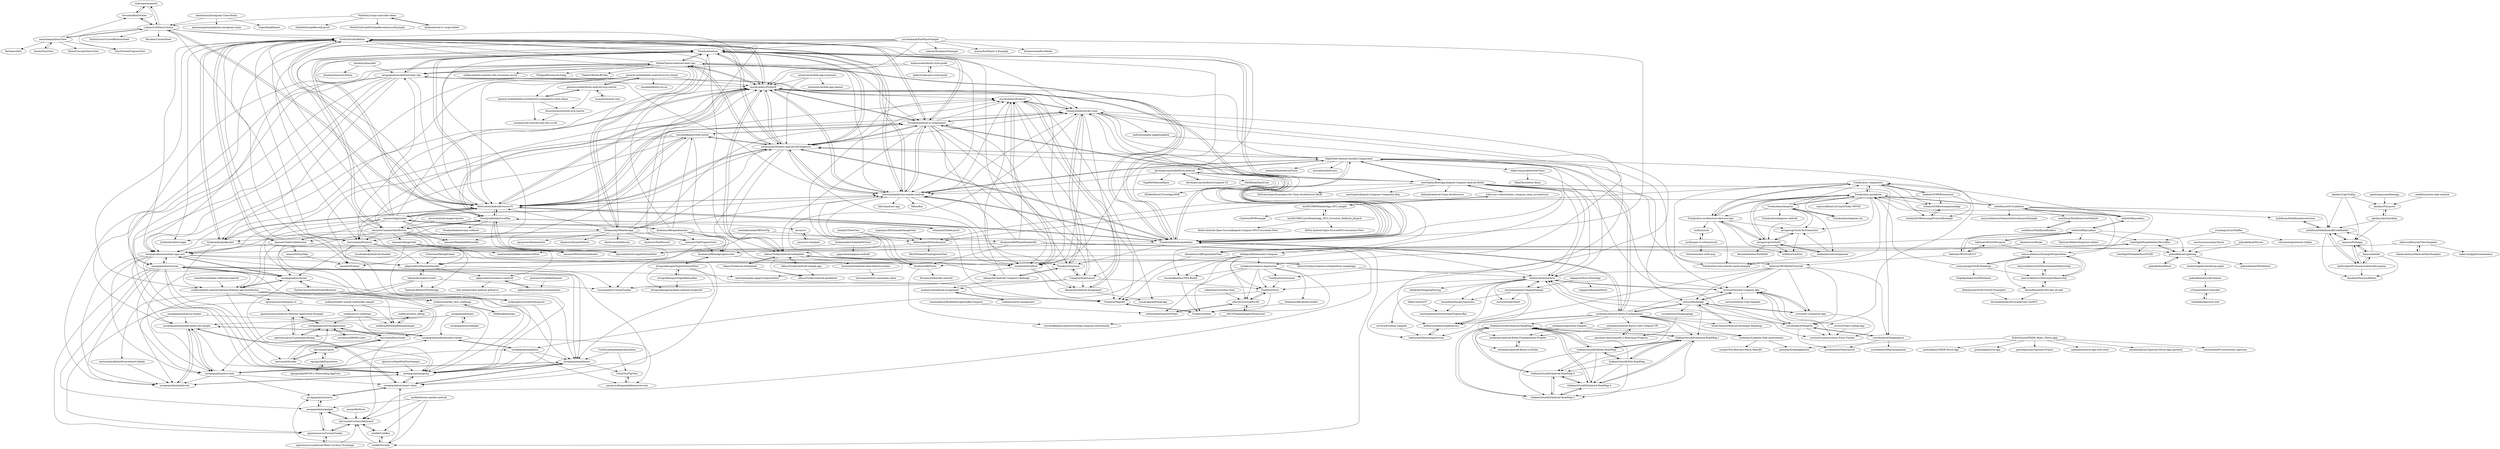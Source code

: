 digraph G {
"bolaware/momentz" -> "teresaholfeld/Stories"
"bolaware/momentz" -> "c2mInc/C2MStoryViewer"
"savepopulation/blockchain-tracker" -> "savepopulation/peanut"
"savepopulation/blockchain-tracker" -> "umutyusuf/expandablerecyclerview"
"savepopulation/blockchain-tracker" -> "savepopulation/gradle-kotlin-dsl-sample"
"MobileTipsters/android-daily-tips" -> "savepopulation/android-daily-tips"
"MobileTipsters/android-daily-tips" -> "Trendyol/medusa"
"MobileTipsters/android-daily-tips" -> "muratcanbur/ProjectX"
"MobileTipsters/android-daily-tips" -> "savepopulation/modular-app-core"
"MobileTipsters/android-daily-tips" -> "lyrebirdstudio/filebox"
"MobileTipsters/android-daily-tips" -> "necatisozer/Modern-Android-Development"
"MobileTipsters/android-daily-tips" -> "nuhkoca/kotlin-modular-tdd-coroutines-mvvm" ["e"=1]
"MobileTipsters/android-daily-tips" -> "Koducation/AndroidCourse101"
"MobileTipsters/android-daily-tips" -> "savepopulation/movies"
"MobileTipsters/android-daily-tips" -> "mertceyhan/bitcoin-market-android"
"MobileTipsters/android-daily-tips" -> "Trendyol/android-guidelines"
"MobileTipsters/android-daily-tips" -> "PhilippeBoisney/ArchApp" ["e"=1]
"MobileTipsters/android-daily-tips" -> "furkanaskin/Weatherapp"
"MobileTipsters/android-daily-tips" -> "VladimirWrites/BLTaxi" ["e"=1]
"MobileTipsters/android-daily-tips" -> "Trendyol/android-ui-components"
"teresaholfeld/Stories" -> "bolaware/momentz"
"teresaholfeld/Stories" -> "c2mInc/C2MStoryViewer"
"hoc081098/WeatherApp_MVI_sample" -> "hide-your-code/weather_compose_clean_architecture"
"hoc081098/WeatherApp_MVI_sample" -> "hoc081098/ComicReaderApp_MVI_Coroutine_RxKotlin_Jetpack"
"hoc081098/WeatherApp_MVI_sample" -> "Charlezz/MVIExample"
"alexbezhan/Instagram-Clone-Kotlin" -> "anshumanpattnaik/kotlin-instagram-clone"
"alexbezhan/Instagram-Clone-Kotlin" -> "c2mInc/C2MStoryViewer"
"alexbezhan/Instagram-Clone-Kotlin" -> "tirgei/DankMemes"
"Trendyol/android-guidelines" -> "Trendyol/android-ui-components"
"Trendyol/android-guidelines" -> "Trendyol/medusa"
"Trendyol/android-guidelines" -> "muratcanbur/ProjectX"
"Trendyol/android-guidelines" -> "Koducation/AndroidCourse101"
"Trendyol/android-guidelines" -> "mertceyhan/bitcoin-market-android"
"Trendyol/android-guidelines" -> "necatisozer/Modern-Android-Development"
"Trendyol/android-guidelines" -> "halilozcan/AnimeArch"
"Trendyol/android-guidelines" -> "Trendyol/android-dev-tools"
"Trendyol/android-guidelines" -> "serkanalc/Android-Kotlin-Fundamentals"
"Trendyol/android-guidelines" -> "adessoTurkey/android-boilerplate"
"Trendyol/android-guidelines" -> "Trendyol/showcase"
"Trendyol/android-guidelines" -> "MobileTipsters/android-daily-tips"
"Trendyol/android-guidelines" -> "savepopulation/android-daily-tips"
"Trendyol/android-guidelines" -> "tfaki/Multi-Module-Nextflix-Composable"
"Trendyol/android-guidelines" -> "lyrebirdstudio/filebox"
"iammert/CameraVideoButton" -> "Trendyol/BubbleScrollBar"
"iammert/CameraVideoButton" -> "iammert/PhotoViewIndicator"
"iammert/CameraVideoButton" -> "mertceyhan/Postman"
"iammert/CameraVideoButton" -> "Trendyol/medusa"
"iammert/CameraVideoButton" -> "muratcanbur/ProjectX"
"iammert/CameraVideoButton" -> "oguzcelik/AutoCompleteEmailView"
"iammert/CameraVideoButton" -> "iammert/TileProgressView"
"iammert/CameraVideoButton" -> "iammert/RangeView"
"iammert/CameraVideoButton" -> "lyrebirdstudio/filebox"
"iammert/CameraVideoButton" -> "Koducation/AndroidCourse101"
"iammert/CameraVideoButton" -> "iammert/ReadableBottomBar" ["e"=1]
"iammert/CameraVideoButton" -> "savepopulation/modular-app-core"
"iammert/CameraVideoButton" -> "savepopulation/oyster"
"Trendyol/medusa" -> "muratcanbur/ProjectX"
"Trendyol/medusa" -> "Trendyol/android-guidelines"
"Trendyol/medusa" -> "Trendyol/android-ui-components"
"Trendyol/medusa" -> "Koducation/AndroidCourse101"
"Trendyol/medusa" -> "Trendyol/BubbleScrollBar"
"Trendyol/medusa" -> "lyrebirdstudio/filebox"
"Trendyol/medusa" -> "MobileTipsters/android-daily-tips"
"Trendyol/medusa" -> "necatisozer/Modern-Android-Development"
"Trendyol/medusa" -> "mertceyhan/bitcoin-market-android"
"Trendyol/medusa" -> "Trendyol/android-dev-tools"
"Trendyol/medusa" -> "icanteach/droidhub"
"Trendyol/medusa" -> "iammert/CameraVideoButton"
"Trendyol/medusa" -> "iammert/ReadableBottomBar" ["e"=1]
"Trendyol/medusa" -> "adessoTurkey/android-boilerplate"
"Trendyol/medusa" -> "savepopulation/android-daily-tips"
"metinkilicaslan/MKToolTip" -> "efekanegeli/EEStackLayout"
"metinkilicaslan/MKToolTip" -> "oguzcelik/AutoCompleteEmailView"
"celil/ASOKaynaklari" -> "celil/SwiftKaynaklari"
"celil/ASOKaynaklari" -> "Trendyol/ios-components"
"celil/ASOKaynaklari" -> "Trendyol/ios-guidelines"
"celil/ASOKaynaklari" -> "mobillium/iOS-Guidelines"
"halilozel1903/iOSProjects" -> "halilozel1903/Swift101"
"halilozel1903/iOSProjects" -> "celil/SwiftKaynaklari"
"halilozel1903/iOSProjects" -> "meyusufdemirci/ExampleProjectIdeas"
"hoc081098/ComicReaderApp_MVI_Coroutine_RxKotlin_Jetpack" -> "hoc081098/WeatherApp_MVI_sample"
"hoc081098/ComicReaderApp_MVI_Coroutine_RxKotlin_Jetpack" -> "Kotlin-Android-Open-Source/MVI-Coroutines-Flow" ["e"=1]
"hoc081098/ComicReaderApp_MVI_Coroutine_RxKotlin_Jetpack" -> "Kotlin-Android-Open-Source/Jetpack-Compose-MVI-Coroutines-Flow" ["e"=1]
"general-mobile/kotlin-android-mvvm-starter" -> "furkanaskin/podpocket"
"general-mobile/kotlin-android-mvvm-starter" -> "general-mobile/kotlin-android-mvp-starter"
"general-mobile/kotlin-android-mvvm-starter" -> "general-mobile/kotlin-architecture-components-notes-demo"
"general-mobile/kotlin-android-mvvm-starter" -> "muratcanbur/ProjectX"
"general-mobile/kotlin-android-mvvm-starter" -> "wasabeef/kotlin-mvvm" ["e"=1]
"general-mobile/kotlin-android-mvvm-starter" -> "savepopulation/modular-app-core"
"general-mobile/kotlin-android-mvvm-starter" -> "Koducation/AndroidCourse101"
"savepopulation/android-daily-tips" -> "savepopulation/modular-app-core"
"savepopulation/android-daily-tips" -> "MobileTipsters/android-daily-tips"
"savepopulation/android-daily-tips" -> "muratcanbur/ProjectX"
"savepopulation/android-daily-tips" -> "Trendyol/android-guidelines"
"savepopulation/android-daily-tips" -> "savepopulation/movies"
"savepopulation/android-daily-tips" -> "Trendyol/medusa"
"savepopulation/android-daily-tips" -> "Koducation/AndroidCourse101"
"savepopulation/android-daily-tips" -> "savepopulation/permy"
"savepopulation/android-daily-tips" -> "savepopulation/gradle-kotlin-dsl-sample"
"savepopulation/android-daily-tips" -> "savepopulation/kotlin-ext"
"savepopulation/android-daily-tips" -> "mertceyhan/bitcoin-market-android"
"savepopulation/android-daily-tips" -> "furkanaskin/podpocket"
"LateNightMuhabbetleri/MovieBox" -> "LateNightMuhabbetleri/SOLID"
"LateNightMuhabbetleri/MovieBox" -> "gokselkoksal/Lightning"
"LateNightMuhabbetleri/MovieBox" -> "alicanbatur/ABExpandableView"
"harrunisk/Stocker" -> "harrunisk/Games"
"harrunisk/Stocker" -> "harrunisk/EasySwipe"
"harrunisk/Stocker" -> "savepopulation/permy"
"harrunisk/Stocker" -> "erenpapakci/moviesApplication"
"oguzparlak/MVVM-C-Networking-AppCore" -> "oguzparlak/EasyAction"
"celil/SwiftKaynaklari" -> "celil/ASOKaynaklari"
"celil/SwiftKaynaklari" -> "halilozel1903/iOSProjects"
"celil/SwiftKaynaklari" -> "halilozel1903/Swift101"
"celil/SwiftKaynaklari" -> "LateNightMuhabbetleri/MovieBox"
"celil/SwiftKaynaklari" -> "Topluluk-Rehberi/topluluk-rehberi" ["e"=1]
"celil/SwiftKaynaklari" -> "gokselkoksal/Lightning"
"celil/SwiftKaynaklari" -> "alicanbatur/ABExpandableView"
"cenksk/CIVIPERGenerator" -> "efekanegeli/EEStackLayout"
"cenksk/CIVIPERGenerator" -> "trendyoliOSBootcamp/mealApp"
"cenksk/CIVIPERGenerator" -> "trendyoliOSBootcamp/ProtocolExample"
"cenksk/CIVIPERGenerator" -> "Trendyol/ios-components"
"halilozel1903/Swift101" -> "halilozel1903/iOSProjects"
"halilozel1903/Swift101" -> "celil/SwiftKaynaklari"
"halilozel1903/Swift101" -> "halilozel1903/KotlinTutorials"
"karacca/beetle" -> "karacca/NoteApp"
"karacca/beetle" -> "mobillium/MobilliumQRCodeReader"
"karacca/beetle" -> "iamkurtgoz/ECommerceAndroidCompose"
"karacca/beetle" -> "ihaydinn/PasswordMeter"
"gdgistanbul/awesome-presentations" -> "gdgistanbul/zumbara-x-android"
"gdgistanbul/zumbara-x-android" -> "gdgistanbul/awesome-presentations"
"gdgistanbul/zumbara-x-android" -> "dort-podcast/dort-podcast.github.io" ["e"=1]
"Gridstone/DebugDrawer" -> "gdgistanbul/MeetupAttendee"
"furkanaskin/podpocket" -> "ozanlimited/slidable-counter-button"
"furkanaskin/podpocket" -> "icanteach/droidhub"
"furkanaskin/podpocket" -> "Koducation/AndroidCourse101"
"furkanaskin/podpocket" -> "nuhkoca/kotlin-android-fastlane-firebase-app-distribution"
"furkanaskin/podpocket" -> "savepopulation/modular-app-core"
"furkanaskin/podpocket" -> "lyrebirdstudio/filebox"
"onurhuseyincantay/Hover" -> "gokselkoksal/Lightning"
"ahmetws/swifttube" -> "gokselkoksal/Lightning"
"ahmetws/swifttube" -> "alicanbatur/ABExpandableView"
"savepopulation/gradle-kotlin-dsl-sample" -> "savepopulation/smart-client"
"savepopulation/gradle-kotlin-dsl-sample" -> "savepopulation/kotlin-ext"
"savepopulation/gradle-kotlin-dsl-sample" -> "savepopulation/live-tools"
"savepopulation/gradle-kotlin-dsl-sample" -> "savepopulation/permy"
"savepopulation/gradle-kotlin-dsl-sample" -> "savepopulation/blockchain-tracker"
"cenksk/CITreeView" -> "efekanegeli/EEStackLayout"
"cenksk/CITreeView" -> "oguzcelik/AutoCompleteEmailView"
"efekanegeli/EEStackLayout" -> "MertNYuksel/FloatingZoomView"
"efekanegeli/EEStackLayout" -> "oguzcelik/AutoCompleteEmailView"
"erkutaras/StateLayout" -> "Trendyol/BubbleScrollBar"
"erkutaras/StateLayout" -> "Trendyol/MapsKit"
"savepopulation/modular-app-core" -> "savepopulation/permy"
"savepopulation/modular-app-core" -> "savepopulation/kotlin-ext"
"savepopulation/modular-app-core" -> "savepopulation/beaver"
"savepopulation/modular-app-core" -> "savepopulation/movies"
"savepopulation/modular-app-core" -> "savepopulation/oyster"
"savepopulation/modular-app-core" -> "savepopulation/gradle-kotlin-dsl-sample"
"savepopulation/modular-app-core" -> "savepopulation/smart-client"
"savepopulation/modular-app-core" -> "gdgistanbul/MeetupAttendee"
"savepopulation/modular-app-core" -> "savepopulation/live-tools"
"muratcanbur/ProjectX" -> "Koducation/AndroidCourse101"
"muratcanbur/ProjectX" -> "Trendyol/medusa"
"muratcanbur/ProjectX" -> "necatisozer/Modern-Android-Development"
"muratcanbur/ProjectX" -> "Trendyol/android-ui-components"
"muratcanbur/ProjectX" -> "Trendyol/android-guidelines"
"muratcanbur/ProjectX" -> "lyrebirdstudio/filebox"
"muratcanbur/ProjectX" -> "gdgistanbul/MeetupAttendee"
"muratcanbur/ProjectX" -> "icanteach/droidhub"
"muratcanbur/ProjectX" -> "mertceyhan/bitcoin-market-android"
"muratcanbur/ProjectX" -> "muratcanbur/ProjectZ"
"muratcanbur/ProjectX" -> "Trendyol/BubbleScrollBar"
"muratcanbur/ProjectX" -> "savepopulation/modular-app-core"
"muratcanbur/ProjectX" -> "adessoTurkey/android-boilerplate"
"muratcanbur/ProjectX" -> "Trendyol/android-dev-tools"
"muratcanbur/ProjectX" -> "MobileTipsters/android-daily-tips"
"Trendyol/BubbleScrollBar" -> "oguzcelik/AutoCompleteEmailView"
"Trendyol/BubbleScrollBar" -> "Trendyol/medusa"
"Trendyol/BubbleScrollBar" -> "erkutaras/StateLayout"
"Trendyol/BubbleScrollBar" -> "muratcanbur/ProjectX"
"Trendyol/BubbleScrollBar" -> "iammert/CameraVideoButton"
"Trendyol/BubbleScrollBar" -> "Trendyol/kubectl-easy-rollback" ["e"=1]
"Trendyol/BubbleScrollBar" -> "mertceyhan/Postman"
"Trendyol/BubbleScrollBar" -> "Koducation/AndroidCourse101"
"Trendyol/BubbleScrollBar" -> "iammert/PhotoViewIndicator"
"oguzcelik/AutoCompleteEmailView" -> "Trendyol/BubbleScrollBar"
"iammert/RangeView" -> "oguzcelik/AutoCompleteEmailView"
"iammert/RangeView" -> "iammert/PhotoViewIndicator"
"iammert/RangeView" -> "gdgistanbul/zumbara-x-android"
"iammert/RangeView" -> "iammert/Frames"
"TayfunCesur/GithubProjectBrowser" -> "savepopulation/permy"
"TayfunCesur/GithubProjectBrowser" -> "turkergoksu/SocialOrbitLayout"
"TayfunCesur/GithubProjectBrowser" -> "savepopulation/oyster"
"gdgistanbul/MeetupAttendee" -> "gdgistanbul/zumbara-x-android"
"gdgistanbul/MeetupAttendee" -> "muratcanbur/CoronaTracker"
"gdgistanbul/MeetupAttendee" -> "okanaydin/online-events"
"halilozel1903/KotlinTutorials" -> "cnrture/BooksApp"
"halilozel1903/KotlinTutorials" -> "halilozcan/AnimeArch"
"halilozel1903/KotlinTutorials" -> "halilozcan/MentoringExercise"
"halilozel1903/KotlinTutorials" -> "cnrture/Valorant-Compose-App"
"halilozel1903/KotlinTutorials" -> "yusufonderd/Weightly"
"halilozel1903/KotlinTutorials" -> "yusufonderd/ShoppingList"
"halilozel1903/KotlinTutorials" -> "cnrture/E-Commerce-App"
"Cutta/LoadingImagesAnimation" -> "savepopulation/beaver"
"Cutta/LoadingImagesAnimation" -> "Cutta/ToolTipView"
"naver/svc" -> "naver/svc-template"
"savepopulation/live-tools" -> "savepopulation/beaver"
"savepopulation/live-tools" -> "savepopulation/gradle-kotlin-dsl-sample"
"savepopulation/live-tools" -> "savepopulation/icarus"
"savepopulation/live-tools" -> "savepopulation/kotlin-ext"
"savepopulation/live-tools" -> "savepopulation/smart-client"
"savepopulation/live-tools" -> "savepopulation/peanut"
"savepopulation/live-tools" -> "savepopulation/blockchain-tracker"
"alicanbatur/ABExpandableView" -> "LateNightMuhabbetleri/MovieBox"
"alicanbatur/ABExpandableView" -> "savepopulation/live-tools"
"alicanbatur/ABExpandableView" -> "savepopulation/peanut"
"umutyusuf/expandablerecyclerview" -> "Cutta/ToolTipView"
"savepopulation/peanut" -> "savepopulation/blockchain-tracker"
"savepopulation/peanut" -> "umutyusuf/expandablerecyclerview"
"savepopulation/peanut" -> "savepopulation/beaver"
"savepopulation/peanut" -> "savepopulation/permy"
"Cutta/ToolTipView" -> "umutyusuf/expandablerecyclerview"
"ergunemr/EEZoomableImageView" -> "efekanegeli/EEStackLayout"
"savepopulation/movies" -> "savepopulation/beaver"
"savepopulation/movies" -> "savepopulation/permy"
"savepopulation/movies" -> "savepopulation/modular-app-core"
"savepopulation/movies" -> "savepopulation/oyster"
"savepopulation/movies" -> "savepopulation/kotlin-ext"
"savepopulation/movies" -> "harrunisk/Stocker"
"savepopulation/movies" -> "savepopulation/smart-client"
"savepopulation/movies" -> "savepopulation/gadget"
"savepopulation/movies" -> "savepopulation/live-tools"
"savepopulation/movies" -> "harrunisk/EasySwipe"
"savepopulation/movies" -> "ogulcanucarsu/CoronaTracker"
"savepopulation/movies" -> "androidsamples-page/ComposeNotes"
"savepopulation/beaver" -> "savepopulation/permy"
"savepopulation/beaver" -> "savepopulation/smart-client"
"savepopulation/beaver" -> "savepopulation/live-tools"
"savepopulation/beaver" -> "Cutta/ToolTipView"
"chandrudotxyz/MaterialTabsTemplate" -> "ckdevrel/RecyclerViewTemplate"
"savepopulation/price-tracker" -> "savepopulation/gradle-kotlin-dsl-sample"
"savepopulation/price-tracker" -> "savepopulation/live-tools"
"savepopulation/price-tracker" -> "savepopulation/blockchain-tracker"
"gokselkoksal/xcode-themes" -> "s/ChainedAlertController"
"savepopulation/kotlin-ext" -> "savepopulation/permy"
"savepopulation/kotlin-ext" -> "savepopulation/gradle-kotlin-dsl-sample"
"Trendyol/showcase" -> "Trendyol/StateLayout"
"Trendyol/showcase" -> "okanaydin/Android-Compose-Challenge"
"Trendyol/showcase" -> "Trendyol/android-dev-tools"
"bxute/StoryView" -> "omarihamza/StoryView"
"mertceyhan/KotlinEverywhereCodelab" -> "savepopulation/kotlin-ext"
"Trendyol/StateLayout" -> "Trendyol/showcase"
"Trendyol/StateLayout" -> "arabamcom/android-assignment"
"Trendyol/StateLayout" -> "muratcanbur/ProjectZ"
"Trendyol/StateLayout" -> "muratcanbur/CoronaTracker"
"Trendyol/StateLayout" -> "Trendyol/Osiris"
"Trendyol/StateLayout" -> "okanaydin/Android-Assignment"
"naver/svc-template" -> "naver/svc"
"gokselkoksal/Rasat" -> "gokselkoksal/Lightning"
"s/ChainedAlertController" -> "seyfeddin/kanvastt-web"
"mobillium/MobilliumUserDefaults" -> "mobillium/MobilliumBuilders"
"furkanaskin/Weatherapp" -> "muratcanbur/ProjectX"
"furkanaskin/Weatherapp" -> "lyrebirdstudio/filebox"
"furkanaskin/Weatherapp" -> "MobileTipsters/android-daily-tips"
"furkanaskin/Weatherapp" -> "Koducation/AndroidCourse101"
"furkanaskin/Weatherapp" -> "necatisozer/Modern-Android-Development"
"furkanaskin/Weatherapp" -> "lopspower/RxAnimation" ["e"=1]
"furkanaskin/Weatherapp" -> "Trendyol/android-guidelines"
"furkanaskin/Weatherapp" -> "Trendyol/android-ui-components"
"furkanaskin/Weatherapp" -> "Trendyol/medusa"
"furkanaskin/Weatherapp" -> "skydoves/DisneyMotions" ["e"=1]
"furkanaskin/Weatherapp" -> "furkanaskin/podpocket"
"furkanaskin/Weatherapp" -> "mertceyhan/bitcoin-market-android"
"furkanaskin/Weatherapp" -> "lyrebirdstudio/Croppy" ["e"=1]
"furkanaskin/Weatherapp" -> "skydoves/GoldMovies" ["e"=1]
"furkanaskin/Weatherapp" -> "skydoves/TheMovies2" ["e"=1]
"c2mInc/C2MStoryViewer" -> "omarihamza/StoryView"
"c2mInc/C2MStoryViewer" -> "bolaware/momentz"
"c2mInc/C2MStoryViewer" -> "Koducation/AndroidCourse101"
"c2mInc/C2MStoryViewer" -> "teresaholfeld/Stories"
"c2mInc/C2MStoryViewer" -> "shts/StoriesProgressView" ["e"=1]
"c2mInc/C2MStoryViewer" -> "lyrebirdstudio/filebox"
"c2mInc/C2MStoryViewer" -> "iammert/TileProgressView"
"c2mInc/C2MStoryViewer" -> "TayfunCesur/CurvedBottomSheet" ["e"=1]
"c2mInc/C2MStoryViewer" -> "HeyAlex/CornerSheet" ["e"=1]
"c2mInc/C2MStoryViewer" -> "mertceyhan/Postman"
"iammert/AppLocker" -> "muratcanbur/ProjectX"
"iammert/AppLocker" -> "Koducation/AndroidCourse101"
"iammert/AppLocker" -> "lyrebirdstudio/filebox"
"iammert/AppLocker" -> "iammert/TabScrollAttacher"
"iammert/AppLocker" -> "mertceyhan/bitcoin-market-android"
"iammert/AppLocker" -> "necatisozer/Modern-Android-Development"
"iammert/AppLocker" -> "Trendyol/medusa"
"iammert/AppLocker" -> "nuhkoca/kotlin-android-fastlane-firebase-app-distribution"
"iammert/AppLocker" -> "iammert/ReadableBottomBar" ["e"=1]
"iammert/AppLocker" -> "iammert/TileProgressView"
"iammert/AppLocker" -> "savepopulation/android-daily-tips"
"iammert/AppLocker" -> "mertceyhan/Postman"
"iammert/AppLocker" -> "ibrahimsn98/speedometer"
"iammert/AppLocker" -> "savepopulation/modular-app-core"
"iammert/AppLocker" -> "furkanaskin/Weatherapp"
"mobillium/iOS-Guidelines" -> "mobillium/MobilliumQRCodeReader"
"mobillium/iOS-Guidelines" -> "Trendyol/ios-guidelines"
"mobillium/iOS-Guidelines" -> "mobillium/MobilliumUserDefaults"
"mobillium/iOS-Guidelines" -> "meyusufdemirci/GenericNetworkLayerExample"
"mobillium/iOS-Guidelines" -> "meyusufdemirci/ExampleProjectIdeas"
"mobillium/iOS-Guidelines" -> "celil/ASOKaynaklari"
"mobillium/iOS-Guidelines" -> "Trendyol/ios-components"
"mobillium/iOS-Guidelines" -> "mobillium/MobilliumIntroduction"
"lyrebirdstudio/filebox" -> "Koducation/AndroidCourse101"
"lyrebirdstudio/filebox" -> "muratcanbur/ProjectX"
"lyrebirdstudio/filebox" -> "icanteach/droidhub"
"lyrebirdstudio/filebox" -> "necatisozer/Modern-Android-Development"
"lyrebirdstudio/filebox" -> "nuhkoca/kotlin-android-fastlane-firebase-app-distribution"
"lyrebirdstudio/filebox" -> "Trendyol/medusa"
"lyrebirdstudio/filebox" -> "mertceyhan/bitcoin-market-android"
"lyrebirdstudio/filebox" -> "Trendyol/android-ui-components"
"lyrebirdstudio/filebox" -> "gdgistanbul/MeetupAttendee"
"lyrebirdstudio/filebox" -> "iammert/TabScrollAttacher"
"lyrebirdstudio/filebox" -> "iammert/Frames"
"lyrebirdstudio/filebox" -> "mertceyhan/Postman"
"lyrebirdstudio/filebox" -> "furkanaskin/podpocket"
"lyrebirdstudio/filebox" -> "lyrebirdstudio/Croppy" ["e"=1]
"lyrebirdstudio/filebox" -> "savepopulation/modular-app-core"
"ibrahimyilmaz/kiel" -> "ibrahimyilmaz/ArchData"
"ibrahimyilmaz/kiel" -> "savepopulation/android-daily-tips"
"savepopulation/oyster" -> "savepopulation/permy"
"savepopulation/oyster" -> "savepopulation/beaver"
"savepopulation/oyster" -> "nuhkoca/kotlin-android-fastlane-firebase-app-distribution"
"savepopulation/oyster" -> "savepopulation/modular-app-core"
"savepopulation/oyster" -> "TayfunCesur/GithubProjectBrowser"
"savepopulation/oyster" -> "savepopulation/movies"
"transferwise/banks-reference-android" -> "nuhkoca/kotlin-android-fastlane-firebase-app-distribution"
"Trendyol/ios-architecture-decision-logs" -> "Trendyol/ios-components"
"Trendyol/ios-architecture-decision-logs" -> "Trendyol/ios-guidelines"
"Trendyol/ios-architecture-decision-logs" -> "Trendyol/ios-tuist-remote-cache-example"
"Trendyol/ios-architecture-decision-logs" -> "aytugsevgi/SwityKit"
"Trendyol/ios-architecture-decision-logs" -> "mstfy/xctrim"
"Trendyol/ios-architecture-decision-logs" -> "aytugsevgi/SwityTestGenerator"
"Trendyol/ios-architecture-decision-logs" -> "latifatcii/LatiFlex"
"nuhkoca/scenic_hiking" -> "nuhkoca/HiltDataBindingSample"
"Trendyol/ios-guidelines" -> "Trendyol/ios-architecture-decision-logs"
"Trendyol/ios-guidelines" -> "Trendyol/ios-components"
"Trendyol/ios-guidelines" -> "aytugsevgi/SwityKit"
"Trendyol/ios-guidelines" -> "aytugsevgi/SwityTestGenerator"
"Trendyol/ios-guidelines" -> "Trendyol/mockingstar"
"Trendyol/ios-guidelines" -> "trendyoliOSBootcamp/mealApp"
"Trendyol/ios-guidelines" -> "Trendyol/ios-tuist-remote-cache-example"
"Trendyol/ios-guidelines" -> "Trendyol/mockingstar-ios"
"Trendyol/ios-guidelines" -> "mobillium/iOS-Guidelines"
"Trendyol/ios-guidelines" -> "meyusufdemirci/CryptoTicker-MVVM"
"Koducation/AndroidCourse101" -> "muratcanbur/ProjectX"
"Koducation/AndroidCourse101" -> "Trendyol/medusa"
"Koducation/AndroidCourse101" -> "necatisozer/Modern-Android-Development"
"Koducation/AndroidCourse101" -> "lyrebirdstudio/filebox"
"Koducation/AndroidCourse101" -> "Trendyol/android-guidelines"
"Koducation/AndroidCourse101" -> "icanteach/droidhub"
"Koducation/AndroidCourse101" -> "Trendyol/android-ui-components"
"Koducation/AndroidCourse101" -> "furkanaskin/podpocket"
"Koducation/AndroidCourse101" -> "Trendyol/BubbleScrollBar"
"Koducation/AndroidCourse101" -> "iammert/AppLocker"
"Koducation/AndroidCourse101" -> "muratcanbur/ProjectZ"
"Koducation/AndroidCourse101" -> "Trendyol/android-dev-tools"
"Koducation/AndroidCourse101" -> "mucahidkambur/tdk-sozluk"
"Koducation/AndroidCourse101" -> "c2mInc/C2MStoryViewer"
"Koducation/AndroidCourse101" -> "mertceyhan/bitcoin-market-android"
"iammert/TabScrollAttacher" -> "lyrebirdstudio/filebox"
"iammert/TabScrollAttacher" -> "savepopulation/permy"
"iammert/TabScrollAttacher" -> "savepopulation/modular-app-core"
"iammert/TabScrollAttacher" -> "nuhkoca/kotlin-android-fastlane-firebase-app-distribution"
"iammert/TabScrollAttacher" -> "icanteach/droidhub"
"iammert/TabScrollAttacher" -> "iammert/EasyMap"
"necatisozer/Modern-Android-Development" -> "muratcanbur/ProjectX"
"necatisozer/Modern-Android-Development" -> "Koducation/AndroidCourse101"
"necatisozer/Modern-Android-Development" -> "lyrebirdstudio/filebox"
"necatisozer/Modern-Android-Development" -> "mucahidkambur/tdk-sozluk"
"necatisozer/Modern-Android-Development" -> "Trendyol/medusa"
"necatisozer/Modern-Android-Development" -> "mertceyhan/bitcoin-market-android"
"necatisozer/Modern-Android-Development" -> "Trendyol/android-guidelines"
"necatisozer/Modern-Android-Development" -> "Trendyol/android-ui-components"
"necatisozer/Modern-Android-Development" -> "icanteach/droidhub"
"necatisozer/Modern-Android-Development" -> "MobileTipsters/android-daily-tips"
"necatisozer/Modern-Android-Development" -> "Trendyol/android-dev-tools"
"necatisozer/Modern-Android-Development" -> "tfaki/Multi-Module-Nextflix-Composable"
"necatisozer/Modern-Android-Development" -> "adessoTurkey/android-boilerplate"
"necatisozer/Modern-Android-Development" -> "gdgistanbul/MeetupAttendee"
"necatisozer/Modern-Android-Development" -> "muratcanbur/ProjectZ"
"oguzparlak/EasyAction" -> "harrunisk/Games"
"oguzparlak/EasyAction" -> "oguzparlak/MVVM-C-Networking-AppCore"
"ogulcanucarsu/dynamic-ui" -> "ogulcanucarsu/Android-Modular-Application-Example"
"ogulcanucarsu/dynamic-ui" -> "ogulcanucarsu/CustomAlertDialog"
"ogulcanucarsu/dynamic-ui" -> "ogulcanucarsu/CoronaTracker"
"harrunisk/Games" -> "harrunisk/Stocker"
"harrunisk/Games" -> "oguzparlak/EasyAction"
"harrunisk/Games" -> "harrunisk/EasySwipe"
"Trendyol/ios-components" -> "Trendyol/ios-architecture-decision-logs"
"Trendyol/ios-components" -> "Trendyol/ios-guidelines"
"Trendyol/ios-components" -> "cenksk/CIVIPERGenerator"
"Trendyol/ios-components" -> "efekanegeli/EEStackLayout"
"Trendyol/ios-components" -> "Trendyol/ios-tuist-remote-cache-example"
"Trendyol/ios-components" -> "trendyoliOSBootcamp/mealApp"
"Trendyol/ios-components" -> "trendyoliOSBootcamp/ProtocolExample"
"mucahidkambur/tdk-sozluk" -> "necatisozer/Modern-Android-Development"
"mucahidkambur/tdk-sozluk" -> "Trendyol/android-ui-components"
"mucahidkambur/tdk-sozluk" -> "gdgistanbul/MeetupAttendee"
"mucahidkambur/tdk-sozluk" -> "turkergoksu/SocialOrbitLayout"
"mucahidkambur/tdk-sozluk" -> "Koducation/AndroidCourse101"
"mucahidkambur/tdk-sozluk" -> "mertceyhan/Postman"
"mucahidkambur/tdk-sozluk" -> "ibrahimsn98/taskprogressview"
"mucahidkambur/tdk-sozluk" -> "nuhkoca/market_tech_challenge"
"adessoTurkey/ios-boilerplate" -> "adessoTurkey/android-guidelines"
"adessoTurkey/ios-boilerplate" -> "adessoTurkey/android-boilerplate"
"mertceyhan/Postman" -> "iammert/Frames"
"mertceyhan/Postman" -> "yusufcakmak/Android-Mulakat" ["e"=1]
"mertceyhan/Postman" -> "savepopulation/oyster"
"mertceyhan/Postman" -> "Topluluk-Rehberi/FlutterApp"
"mertceyhan/Postman" -> "gdgistanbul/MeetupAttendee"
"omarihamza/StoryView" -> "c2mInc/C2MStoryViewer"
"omarihamza/StoryView" -> "bxute/StoryView"
"omarihamza/StoryView" -> "shts/StoriesProgressView" ["e"=1]
"omarihamza/StoryView" -> "3llomi/CircularStatusView" ["e"=1]
"omarihamza/StoryView" -> "Perfomer/blitz" ["e"=1]
"omarihamza/StoryView" -> "teresaholfeld/Stories"
"ibrahimsn98/PhoneNumberKit" -> "ibrahimsn98/Freya"
"ibrahimsn98/PhoneNumberKit" -> "Trendyol/android-ui-components"
"ibrahimsn98/PhoneNumberKit" -> "ibrahimsn98/taskprogressview"
"ibrahimsn98/PhoneNumberKit" -> "enofeb/Socially"
"ibrahimsn98/PhoneNumberKit" -> "harrunisk/CurrencyKeyboard"
"ibrahimsn98/PhoneNumberKit" -> "mertceyhan/bitcoin-market-android"
"nuhkoca/kotlin-android-fastlane-firebase-app-distribution" -> "savepopulation/permy"
"nuhkoca/kotlin-android-fastlane-firebase-app-distribution" -> "savepopulation/oyster"
"nuhkoca/kotlin-android-fastlane-firebase-app-distribution" -> "ogulcanucarsu/dynamic-ui"
"nuhkoca/kotlin-android-fastlane-firebase-app-distribution" -> "nuhkoca/HiltDataBindingSample"
"nuhkoca/kotlin-android-fastlane-firebase-app-distribution" -> "nuhkoca/market_tech_challenge"
"nuhkoca/kotlin-android-fastlane-firebase-app-distribution" -> "savepopulation/beaver"
"mozay/RxMovie" -> "harrunisk/CurrencyKeyboard"
"Trendyol/android-ui-components" -> "Trendyol/android-guidelines"
"Trendyol/android-ui-components" -> "Trendyol/showcase"
"Trendyol/android-ui-components" -> "Trendyol/medusa"
"Trendyol/android-ui-components" -> "muratcanbur/ProjectX"
"Trendyol/android-ui-components" -> "Trendyol/StateLayout"
"Trendyol/android-ui-components" -> "Trendyol/android-dev-tools"
"Trendyol/android-ui-components" -> "icanteach/droidhub"
"Trendyol/android-ui-components" -> "mertceyhan/bitcoin-market-android"
"Trendyol/android-ui-components" -> "Koducation/AndroidCourse101"
"Trendyol/android-ui-components" -> "muratcanbur/ProjectZ"
"Trendyol/android-ui-components" -> "lyrebirdstudio/filebox"
"Trendyol/android-ui-components" -> "adessoTurkey/android-boilerplate"
"Trendyol/android-ui-components" -> "necatisozer/Modern-Android-Development"
"Trendyol/android-ui-components" -> "mucahidkambur/tdk-sozluk"
"Trendyol/android-ui-components" -> "Trendyol/MapsKit"
"nuhkoca/market_tech_challenge" -> "nuhkoca/scenic_hiking"
"nuhkoca/market_tech_challenge" -> "EfeBudak/photopy"
"iammert/Frames" -> "savepopulation/permy"
"EfeBudak/photopy" -> "nuhkoca/market_tech_challenge"
"savepopulation/permy" -> "savepopulation/beaver"
"savepopulation/permy" -> "savepopulation/kotlin-ext"
"savepopulation/permy" -> "savepopulation/smart-client"
"adessoTurkey/android-sample-app" -> "adessoTurkey/android-boilerplate"
"adessoTurkey/android-sample-app" -> "adessoTurkey/android-guidelines"
"ogulcanucarsu/Android-Modular-Application-Example" -> "ogulcanucarsu/CustomAlertDialog"
"ogulcanucarsu/Android-Modular-Application-Example" -> "erenpapakci/moviesApplication"
"fgiris/LiveDataWithFlowSample" -> "savepopulation/permy"
"ogulcanucarsu/Android-Wear-Currency-Exchange" -> "ogulcanucarsu/CoronaTracker"
"ogulcanucarsu/Android-Wear-Currency-Exchange" -> "harrunisk/CurrencyKeyboard"
"okanaydin/online-events" -> "Topluluk-Rehberi/FlutterApp"
"okanaydin/online-events" -> "muratcanbur/CoronaTracker"
"okanaydin/online-events" -> "gdgistanbul/MeetupAttendee"
"okanaydin/online-events" -> "savepopulation/kotlin-ext"
"okanaydin/online-events" -> "mertceyhan/KotlinEverywhereCodelab"
"adessoTurkey/android-boilerplate" -> "adessoTurkey/android-sample-app"
"adessoTurkey/android-boilerplate" -> "Trendyol/showcase"
"adessoTurkey/android-boilerplate" -> "adessoTurkey/ios-boilerplate"
"adessoTurkey/android-boilerplate" -> "adessoTurkey/compose-multiplatform-sampleapp"
"adessoTurkey/android-boilerplate" -> "adessoTurkey/android-guidelines"
"adessoTurkey/android-boilerplate" -> "icanteach/droidhub"
"adessoTurkey/android-boilerplate" -> "hsmnzaydn/android-clean-feature-creator"
"adessoTurkey/android-boilerplate" -> "muratcanbur/ProjectX"
"furkanaskin/ClickablePieChart" -> "ozanlimited/slidable-counter-button"
"furkanaskin/ClickablePieChart" -> "paparateam/papara-android"
"iammert/EasyMap" -> "iammert/Frames"
"hsmnzaydn/android-clean-feature-creator" -> "hsmnzaydn/term-commands-clean"
"ogulcanucarsu/CoronaTracker" -> "harrunisk/CurrencyKeyboard"
"ogulcanucarsu/CoronaTracker" -> "ogulcanucarsu/Android-Wear-Currency-Exchange"
"ogulcanucarsu/CoronaTracker" -> "savepopulation/gadget"
"erenpapakci/moviesApplication" -> "harrunisk/EasySwipe"
"erenpapakci/moviesApplication" -> "ogulcanucarsu/Android-Modular-Application-Example"
"erenpapakci/moviesApplication" -> "ogulcanucarsu/CustomAlertDialog"
"erenpapakci/moviesApplication" -> "muhasturk/BMHCrypto"
"nuhkoca/tinder-scarlet-websocket-sample" -> "nuhkoca/vivy-challenge"
"nuhkoca/tinder-scarlet-websocket-sample" -> "nuhkoca/HiltDataBindingSample"
"nuhkoca/vivy-challenge" -> "harrunisk/EasySwipe"
"nuhkoca/vivy-challenge" -> "erenpapakci/moviesApplication"
"nuhkoca/vivy-challenge" -> "nuhkoca/HiltDataBindingSample"
"savepopulation/icarus" -> "savepopulation/smart-client"
"savepopulation/icarus" -> "savepopulation/gadget"
"ogulcanucarsu/CustomAlertDialog" -> "ogulcanucarsu/Android-Modular-Application-Example"
"ogulcanucarsu/CustomAlertDialog" -> "erenpapakci/moviesApplication"
"harrunisk/EasySwipe" -> "erenpapakci/moviesApplication"
"harrunisk/EasySwipe" -> "harrunisk/Games"
"harrunisk/EasySwipe" -> "harrunisk/CurrencyKeyboard"
"muhasturk/BMHCrypto" -> "erenpapakci/moviesApplication"
"seyfeddin/kanvastt-web" -> "s/ChainedAlertController"
"cnrture/BooksApp" -> "cnrture/E-Commerce-App"
"cnrture/BooksApp" -> "cnrture/Cryptocurrency-Price-Tracker"
"cnrture/BooksApp" -> "cnrture/Valorant-Compose-App"
"cnrture/BooksApp" -> "halilozcan/AnimeArch"
"cnrture/BooksApp" -> "suveybesena/ShoppingApp"
"cnrture/BooksApp" -> "serkanalc/Android-Kotlin-Fundamentals"
"cnrture/BooksApp" -> "GokhanOzturkIO/Android-RoadMap-1"
"cnrture/BooksApp" -> "SinanYilmaz9/Android-Developer-Roadmap"
"mertceyhan/bitcoin-market-android" -> "muratcanbur/ProjectX"
"mertceyhan/bitcoin-market-android" -> "fabirt/podcast-app" ["e"=1]
"mertceyhan/bitcoin-market-android" -> "Trendyol/android-ui-components"
"mertceyhan/bitcoin-market-android" -> "lyrebirdstudio/filebox"
"mertceyhan/bitcoin-market-android" -> "Trendyol/android-guidelines"
"mertceyhan/bitcoin-market-android" -> "Trendyol/medusa"
"mertceyhan/bitcoin-market-android" -> "necatisozer/Modern-Android-Development"
"mertceyhan/bitcoin-market-android" -> "tfaki/Multi-Module-Nextflix-Composable"
"mertceyhan/bitcoin-market-android" -> "fidloo/flux" ["e"=1]
"mertceyhan/bitcoin-market-android" -> "Trendyol/android-dev-tools"
"mertceyhan/bitcoin-market-android" -> "okanaydin/Android-Compose-Challenge"
"mertceyhan/bitcoin-market-android" -> "muratcanbur/ProjectZ"
"mertceyhan/bitcoin-market-android" -> "Koducation/AndroidCourse101"
"mertceyhan/bitcoin-market-android" -> "okanaydin/Android-Assignment"
"mertceyhan/bitcoin-market-android" -> "ibrahimsn98/Freya"
"naver/android-imagecropview" -> "naver/svc"
"naver/android-imagecropview" -> "iammert/CameraVideoButton"
"kodecocodes/java-style-guide" -> "kodecocodes/kotlin-style-guide"
"ibrahimsn98/Freya" -> "mucahidkambur/android-bitmap-compress-benchmarks"
"ibrahimsn98/Freya" -> "fevziomurtekin/Aes-android"
"ibrahimsn98/Freya" -> "muratcanbur/ProjectZ"
"okanaydin/Android-Compose-Challenge" -> "arabamcom/android-assignment"
"okanaydin/Android-Compose-Challenge" -> "muratcanbur/ProjectZ"
"okanaydin/Android-Compose-Challenge" -> "Trendyol/showcase"
"automizer/mobile-app-automizer" -> "muratcanbur/ProjectX"
"automizer/mobile-app-automizer" -> "necatisozer/Modern-Android-Development"
"automizer/mobile-app-automizer" -> "automizer/mobile-app-cleaner"
"okanaydin/Android-Assignment" -> "muratcanbur/ProjectZ"
"okanaydin/Android-Assignment" -> "yusufcakmak/PunkyApp"
"ibrahimsn98/speedometer" -> "ibrahimsn98/taskprogressview"
"ibrahimsn98/speedometer" -> "ibrahimsn98/Freya"
"ibrahimsn98/speedometer" -> "iammert/TileProgressView"
"ibrahimsn98/speedometer" -> "ibrahimsn98/PhoneNumberKit"
"ibrahimsn98/speedometer" -> "lyrebirdstudio/filebox"
"ibrahimsn98/speedometer" -> "mucahidkambur/tdk-sozluk"
"ibrahimsn98/speedometer" -> "iammert/TabScrollAttacher"
"ibrahimsn98/speedometer" -> "iammert/AppLocker"
"trendyoliOSBootcamp/mealApp" -> "trendyoliOSBootcamp/ProtocolExample"
"yusufonderd/ShoppingList" -> "yusufonderd/StateLayout"
"yusufonderd/ShoppingList" -> "yusufonderd/Weightly"
"yusufonderd/ShoppingList" -> "yusufonderd/EkarAssignment"
"iammert/TileProgressView" -> "muratcanbur/CoronaTracker"
"iammert/TileProgressView" -> "savepopulation/permy"
"iammert/TileProgressView" -> "ibrahimsn98/taskprogressview"
"icanteach/droidhub" -> "muratcanbur/CoronaTracker"
"icanteach/droidhub" -> "muratcanbur/ProjectZ"
"icanteach/droidhub" -> "okanaydin/Android-Assignment"
"icanteach/droidhub" -> "Trendyol/MapsKit"
"ibrahimsn98/taskprogressview" -> "ertugrulkaragoz/SuperForwardView"
"ibrahimsn98/taskprogressview" -> "ibrahimsn98/Freya"
"savepopulation/gadget" -> "harrunisk/CurrencyKeyboard"
"savepopulation/gadget" -> "ogulcanucarsu/CoronaTracker"
"savepopulation/gadget" -> "savepopulation/icarus"
"Trendyol/android-dev-tools" -> "muratcanbur/ProjectZ"
"Trendyol/android-dev-tools" -> "Trendyol/showcase"
"Trendyol/android-dev-tools" -> "icanteach/droidhub"
"Trendyol/android-dev-tools" -> "mucahidkambur/SDX-Buddy"
"Trendyol/android-dev-tools" -> "Trendyol/Osiris"
"Trendyol/android-dev-tools" -> "erolaksoy/compose-impression"
"Trendyol/android-dev-tools" -> "androidsamples-page/Jumplink"
"Trendyol/android-dev-tools" -> "androidsamples-page/ComposeNotes"
"Trendyol/android-dev-tools" -> "Trendyol/transmission"
"Trendyol/android-dev-tools" -> "mbakgun/Restaurants-Compose"
"Trendyol/android-dev-tools" -> "Trendyol/android-ui-components"
"Trendyol/android-dev-tools" -> "Trendyol/StateLayout"
"ertugrulkaragoz/SuperForwardView" -> "ertugrulkaragoz/SuperBottomBar"
"ertugrulkaragoz/SuperForwardView" -> "ibrahimsn98/taskprogressview"
"ertugrulkaragoz/SuperForwardView" -> "ertugrulkaragoz/arabam-android-assigment"
"ertugrulkaragoz/SuperForwardView" -> "Trendyol/MapsKit"
"ertugrulkaragoz/SuperForwardView" -> "savepopulation/beaver"
"enofeb/CoinBox" -> "harrunisk/CurrencyKeyboard"
"enofeb/CoinBox" -> "enofeb/Socially"
"akndmr/UglyTooltip" -> "akndmr/PinLayout"
"akndmr/UglyTooltip" -> "mobillium/MobilliumQRCodeReader"
"akndmr/UglyTooltip" -> "karacca/NoteApp"
"Trendyol/Osiris" -> "cifo19/CoroutineForAll"
"Trendyol/Osiris" -> "Trendyol/stately"
"Trendyol/Osiris" -> "Trendyol/MapsKit"
"nuhkoca/HiltDataBindingSample" -> "nuhkoca/scenic_hiking"
"muratcanbur/ProjectZ" -> "okanaydin/Android-Assignment"
"muratcanbur/ProjectZ" -> "icanteach/droidhub"
"muratcanbur/ProjectZ" -> "Trendyol/MapsKit"
"muratcanbur/ProjectZ" -> "yusufcakmak/PunkyApp"
"muratcanbur/ProjectZ" -> "Trendyol/android-dev-tools"
"arabamcom/android-assignment" -> "arabamcom/ios-assignment"
"turkergoksu/SocialOrbitLayout" -> "savepopulation/permy"
"Trendyol/MapsKit" -> "Trendyol/stately"
"ertugrulkaragoz/SuperBottomBar" -> "ertugrulkaragoz/arabam-android-assigment"
"ertugrulkaragoz/SuperBottomBar" -> "ertugrulkaragoz/SuperForwardView"
"safaorhan/succulent-shop" -> "cifo19/CoroutineForAll"
"harrunisk/CurrencyKeyboard" -> "savepopulation/gadget"
"harrunisk/CurrencyKeyboard" -> "ogulcanucarsu/CoronaTracker"
"harrunisk/CurrencyKeyboard" -> "enofeb/CoinBox"
"arabamcom/ios-assignment" -> "arabamcom/android-assignment"
"mobillium/MobilliumBuilders" -> "mobillium/MobilliumUserDefaults"
"trendyoliOSBootcamp/ProtocolExample" -> "trendyoliOSBootcamp/mealApp"
"hide-your-code/weather_compose_clean_architecture" -> "hoc081098/WeatherApp_MVI_sample"
"hide-your-code/weather_compose_clean_architecture" -> "merttoptas/BaseApp-Jetpack-Compose-Android-Kotlin"
"serkanalc/Android-Kotlin-Fundamentals" -> "cnrture/BooksApp"
"serkanalc/Android-Kotlin-Fundamentals" -> "serkanalc/Algorithm-Samples"
"serkanalc/Android-Kotlin-Fundamentals" -> "GokhanOzturkIO/Kotlin-RoadMap"
"serkanalc/Android-Kotlin-Fundamentals" -> "halilozcan/MentoringExercise"
"serkanalc/Android-Kotlin-Fundamentals" -> "Trendyol/android-guidelines"
"serkanalc/Android-Kotlin-Fundamentals" -> "yusufonderd/Weightly"
"serkanalc/Android-Kotlin-Fundamentals" -> "halilozcan/AnimeArch"
"serkanalc/Android-Kotlin-Fundamentals" -> "serkanalc/Android-Basics-with-Compose-TR"
"serkanalc/Android-Kotlin-Fundamentals" -> "serkanalc/Android-Kotlin-Fundamentals-Projeler"
"serkanalc/Android-Kotlin-Fundamentals" -> "tfaki/Multi-Module-Nextflix-Composable"
"serkanalc/Android-Kotlin-Fundamentals" -> "serkanalc/Linkedin-Skill-Assessments"
"serkanalc/Android-Kotlin-Fundamentals" -> "GokhanOzturkIO/Android-RoadMap-1"
"serkanalc/Android-Kotlin-Fundamentals" -> "GokhanOzturkIO/Android-RoadMap-2"
"serkanalc/Android-Kotlin-Fundamentals" -> "cnrture/Valorant-Compose-App"
"serkanalc/Android-Kotlin-Fundamentals" -> "SinanYilmaz9/Android-Developer-Roadmap"
"tfaki/Multi-Module-Nextflix-Composable" -> "halilozcan/AnimeArch"
"tfaki/Multi-Module-Nextflix-Composable" -> "merttoptas/BaseApp-Jetpack-Compose-Android-Kotlin"
"tfaki/Multi-Module-Nextflix-Composable" -> "mertceyhan/bitcoin-market-android"
"tfaki/Multi-Module-Nextflix-Composable" -> "tfaki/ComposableSweetToast"
"tfaki/Multi-Module-Nextflix-Composable" -> "necatisozer/Modern-Android-Development"
"tfaki/Multi-Module-Nextflix-Composable" -> "Trendyol/android-guidelines"
"tfaki/Multi-Module-Nextflix-Composable" -> "Trendyol/android-dev-tools"
"tfaki/Multi-Module-Nextflix-Composable" -> "serkanalc/Android-Kotlin-Fundamentals"
"tfaki/Multi-Module-Nextflix-Composable" -> "muratcanbur/ProjectX"
"tfaki/Multi-Module-Nextflix-Composable" -> "developersancho/JetRorty.Android"
"tfaki/Multi-Module-Nextflix-Composable" -> "cnrture/Valorant-Compose-App"
"tfaki/Multi-Module-Nextflix-Composable" -> "oianmol/SlackAndroidClone" ["e"=1]
"tfaki/Multi-Module-Nextflix-Composable" -> "mutualmobile/Praxis" ["e"=1]
"tfaki/Multi-Module-Nextflix-Composable" -> "yusufonderd/Weightly"
"tfaki/Multi-Module-Nextflix-Composable" -> "cnrture/BooksApp"
"iamkurtgoz/ECommerceAndroidCompose" -> "karacca/NoteApp"
"iamkurtgoz/ECommerceAndroidCompose" -> "mobillium/MobilliumQRCodeReader"
"iamkurtgoz/ECommerceAndroidCompose" -> "karacca/beetle"
"iamkurtgoz/ECommerceAndroidCompose" -> "ihaydinn/PasswordMeter"
"developersancho/RortyCompose.V2" -> "developersancho/JetRorty.Android"
"yusadogru/CardTabBar" -> "chrishoste/printerest-tabbar"
"yusadogru/CardTabBar" -> "LateNightMuhabbetleri/MovieBox"
"merttoptas/BaseApp-Jetpack-Compose-Android-Kotlin" -> "tfaki/Multi-Module-Nextflix-Composable"
"merttoptas/BaseApp-Jetpack-Compose-Android-Kotlin" -> "halilozcan/AnimeArch"
"merttoptas/BaseApp-Jetpack-Compose-Android-Kotlin" -> "merttoptas/Jetpack-Compose-Component-Box"
"merttoptas/BaseApp-Jetpack-Compose-Android-Kotlin" -> "yusufonderd/ShoppingList"
"merttoptas/BaseApp-Jetpack-Compose-Android-Kotlin" -> "mertceyhan/bitcoin-market-android"
"merttoptas/BaseApp-Jetpack-Compose-Android-Kotlin" -> "yusufonderd/Weightly"
"merttoptas/BaseApp-Jetpack-Compose-Android-Kotlin" -> "cnrture/Valorant-Compose-App"
"merttoptas/BaseApp-Jetpack-Compose-Android-Kotlin" -> "developersancho/JetRorty.Android"
"merttoptas/BaseApp-Jetpack-Compose-Android-Kotlin" -> "AliAsadi/Android-Clean-Architecture" ["e"=1]
"merttoptas/BaseApp-Jetpack-Compose-Android-Kotlin" -> "halilozcan/MentoringExercise"
"merttoptas/BaseApp-Jetpack-Compose-Android-Kotlin" -> "necatisozer/Modern-Android-Development"
"merttoptas/BaseApp-Jetpack-Compose-Android-Kotlin" -> "ferPrieto/SpaceX-prepare-for-Clean-Architecture-liftoff" ["e"=1]
"merttoptas/BaseApp-Jetpack-Compose-Android-Kotlin" -> "hide-your-code/weather_compose_clean_architecture"
"merttoptas/BaseApp-Jetpack-Compose-Android-Kotlin" -> "halilozel1903/KotlinTutorials"
"merttoptas/BaseApp-Jetpack-Compose-Android-Kotlin" -> "Trendyol/android-guidelines"
"devmehmetates/365-day-of-code" -> "devmehmetates/ErrorableView-SwiftUI"
"devmehmetates/365-day-of-code" -> "meyusufdemirci/DeveloperMentorship"
"developersancho/JetRorty.Android" -> "tfaki/Multi-Module-Nextflix-Composable"
"developersancho/JetRorty.Android" -> "Giga99/MediumRepos"
"developersancho/JetRorty.Android" -> "developersancho/RortyCompose.V2"
"developersancho/JetRorty.Android" -> "mertceyhan/bitcoin-market-android"
"developersancho/JetRorty.Android" -> "MathRoda/DashCoin"
"developersancho/JetRorty.Android" -> "merttoptas/BaseApp-Jetpack-Compose-Android-Kotlin"
"meyusufdemirci/ExampleProjectIdeas" -> "meyusufdemirci/DeveloperMentorship"
"meyusufdemirci/ExampleProjectIdeas" -> "devmehmetates/365-day-of-code"
"meyusufdemirci/ExampleProjectIdeas" -> "asimcanyagiz/Swift-Roadmap"
"meyusufdemirci/ExampleProjectIdeas" -> "Trendyol/ios-guidelines"
"meyusufdemirci/ExampleProjectIdeas" -> "meyusufdemirci/iOSDevelopmentMentorship"
"yusufonderd/Weightly" -> "yusufonderd/ShoppingList"
"yusufonderd/Weightly" -> "cnrture/Cryptocurrency-Price-Tracker"
"yusufonderd/Weightly" -> "yusufonderd/StateLayout"
"yusufonderd/Weightly" -> "halilozcan/AnimeArch"
"yusufonderd/Weightly" -> "cnrture/Valorant-Compose-App"
"meyusufdemirci/DeveloperMentorship" -> "meyusufdemirci/ExampleProjectIdeas"
"meyusufdemirci/DeveloperMentorship" -> "meyusufdemirci/iOSDevelopmentMentorship"
"meyusufdemirci/DeveloperMentorship" -> "devmehmetates/365-day-of-code"
"mbakgun/Restaurants-Compose" -> "Trendyol/stately"
"mbakgun/Restaurants-Compose" -> "mucahidkambur/SDX-Buddy"
"mbakgun/Restaurants-Compose" -> "Trendyol/Osiris"
"mbakgun/Restaurants-Compose" -> "erolaksoy/compose-impression"
"mbakgun/Restaurants-Compose" -> "ibrahimsn98/Freya"
"mbakgun/Restaurants-Compose" -> "Trendyol/MapsKit"
"mobillium/MobilliumQRCodeReader" -> "mobillium/MobilliumIntroduction"
"mobillium/MobilliumQRCodeReader" -> "karacca/NoteApp"
"mobillium/MobilliumQRCodeReader" -> "iamkurtgoz/ECommerceAndroidCompose"
"mobillium/MobilliumQRCodeReader" -> "ihaydinn/PasswordMeter"
"aytugsevgi/SwityTestGenerator" -> "aytugsevgi/SwityKit"
"aytugsevgi/SwityTestGenerator" -> "latifatcii/LatiFlex"
"tfaki/ComposableSweetToast" -> "tfaki/Newsletter-Kmm"
"tfaki/ComposableSweetToast" -> "halilozcan/AnimeArch"
"upschool-classroom/AD-2-Bootcamp-Progress" -> "serkanalc/Android-Basics-with-Compose-TR"
"SinanYilmaz9/Android-Developer-Roadmap" -> "cnrture/BooksApp"
"serkanalc/Android-Basics-with-Compose-TR" -> "upschool-classroom/AD-2-Bootcamp-Progress"
"serkanalc/Android-Basics-with-Compose-TR" -> "serkanalc/Android-Kotlin-Fundamentals-Projeler"
"suveybesena/ShoppingApp" -> "upschool-classroom/AD-2-Bootcamp-Progress"
"mobillium/MobilliumIntroduction" -> "mobillium/MobilliumQRCodeReader"
"serkanalc/Android-Kotlin-Fundamentals-Projeler" -> "serkanalc/Android-Basics-in-Kotlin"
"meyusufdemirci/iOSDevelopmentMentorship" -> "meyusufdemirci/DeveloperMentorship"
"mstfy/spm-to-xcframework" -> "mstfy/xctrim"
"mstfy/spm-to-xcframework" -> "tuist/awesome-swift-mcp"
"cifo19/CoroutineForAll" -> "cifo19/VanillaDaggerPlayground"
"cifo19/CoroutineForAll" -> "Trendyol/Osiris"
"cifo19/CoroutineForAll" -> "selimtoksal/QuantityPicker"
"cifo19/VanillaDaggerPlayground" -> "cifo19/CoroutineForAll"
"cifo19/VanillaDaggerPlayground" -> "mucahidkambur/android-bitmap-compress-benchmarks"
"mstfy/xctrim" -> "mstfy/spm-to-xcframework"
"savepopulation/smart-client" -> "savepopulation/icarus"
"savepopulation/smart-client" -> "savepopulation/gradle-kotlin-dsl-sample"
"savepopulation/smart-client" -> "savepopulation/beaver"
"savepopulation/smart-client" -> "savepopulation/permy"
"enofeb/bitcoin-market-android" -> "enofeb/Socially"
"enofeb/bitcoin-market-android" -> "harrunisk/CurrencyKeyboard"
"enofeb/bitcoin-market-android" -> "savepopulation/gadget"
"enofeb/bitcoin-market-android" -> "enofeb/CoinBox"
"serkanalc/Algorithm-Samples" -> "serkanalc/Linkedin-Skill-Assessments"
"serkanalc/Algorithm-Samples" -> "serkanalc/Android-Kotlin-Fundamentals-Projeler"
"serkanalc/Algorithm-Samples" -> "serkanalc/Android-Basics-in-Kotlin"
"karacca/NoteApp" -> "mobillium/MobilliumQRCodeReader"
"karacca/NoteApp" -> "karacca/beetle"
"karacca/NoteApp" -> "iamkurtgoz/ECommerceAndroidCompose"
"enofeb/Socially" -> "harrunisk/CurrencyKeyboard"
"enofeb/Socially" -> "enofeb/CoinBox"
"enofeb/Socially" -> "savepopulation/icarus"
"enofeb/Socially" -> "savepopulation/smart-client"
"KubraOzturk/TMDB_React_Movie_App" -> "gamzegurcan/Capstone-Project"
"KubraOzturk/TMDB_React_Movie_App" -> "nejlasahin/movie-app-with-react"
"KubraOzturk/TMDB_React_Movie_App" -> "nasideyildirim/Capstone-Movie-App-upschool"
"KubraOzturk/TMDB_React_Movie_App" -> "nuryeresen/FD-nuryeresen-capstone"
"KubraOzturk/TMDB_React_Movie_App" -> "melisadeniz/TMDB-Movie-App"
"KubraOzturk/TMDB_React_Movie_App" -> "mihrbnn/breakingbadsite"
"KubraOzturk/TMDB_React_Movie_App" -> "gizemykbg/movie-app"
"serkanalc/Linkedin-Skill-Assessments" -> "mihrbnn/breakingbadsite"
"serkanalc/Linkedin-Skill-Assessments" -> "nurgnc/The-Rick-and-Morty-ReactJS"
"serkanalc/Android-Basics-in-Kotlin" -> "serkanalc/Android-Kotlin-Fundamentals-Projeler"
"cnrture/Firebase-Samples" -> "halilozcan/MentoringLectures"
"tolgaprm/Mova-MovieApp" -> "emirhanemmez/ComposeSample"
"tolgaprm/Mova-MovieApp" -> "tolgaprm/RickAndMorty"
"MathRoda/DashCoin" -> "SEAbdulbasit/TravelApp-KMP" ["e"=1]
"aytugsevgi/SwityKit" -> "aytugsevgi/SwityTestGenerator"
"aytugsevgi/SwityKit" -> "devmehmetates/SwiftyKit"
"aytugsevgi/SwityKit" -> "Trendyol/ios-architecture-decision-logs"
"aytugsevgi/SwityKit" -> "latifatcii/LatiFlex"
"aytugsevgi/SwityKit" -> "atakankarsli/xctestplanner"
"aytugsevgi/SwityKit" -> "Trendyol/ios-guidelines"
"mobillium/tech-talks-android" -> "akndmr/PinLayout"
"atakankarsli/xctestplanner" -> "aytugsevgi/SwityTestGenerator"
"atakankarsli/xctestplanner" -> "aytugsevgi/SwityKit"
"atakankarsli/xctestplanner" -> "Trendyol/ios-tuist-remote-cache-example"
"cnrture/E-Commerce-App" -> "cnrture/BooksApp"
"cnrture/E-Commerce-App" -> "cnrture/Valorant-Compose-App"
"cnrture/E-Commerce-App" -> "cnrture/Cryptocurrency-Price-Tracker"
"halilozcan/AnimeArch" -> "halilozcan/MentoringExercise"
"halilozcan/AnimeArch" -> "halilozcan/MentoringLectures"
"halilozcan/AnimeArch" -> "cnrture/PickerSheet"
"halilozcan/AnimeArch" -> "emirhanemmez/ComposeSample"
"halilozcan/AnimeArch" -> "cnrture/Valorant-Compose-App"
"halilozcan/AnimeArch" -> "boranfrkn/DisneyCharacters"
"halilozcan/AnimeArch" -> "halilkrkn/ShoppingTesting"
"halilozcan/AnimeArch" -> "cnrture/Firebase-Samples"
"dtunctuncer/android-mvp-starter" -> "volsahin/volx-recyclerview-fast-scroll"
"akndmr/AirySnackbar" -> "akndmr/PinLayout"
"akndmr/AirySnackbar" -> "karacca/NoteApp"
"akndmr/AirySnackbar" -> "mobillium/MobilliumQRCodeReader"
"selimtoksal/QuantityPicker" -> "cifo19/CoroutineForAll"
"cnrture/Valorant-Compose-App" -> "cnrture/Cryptocurrency-Price-Tracker"
"cnrture/Valorant-Compose-App" -> "cnrture/Video-Calling-App"
"cnrture/Valorant-Compose-App" -> "halilozcan/AnimeArch"
"cnrture/Valorant-Compose-App" -> "cnrture/Gemini-Chat-Samples"
"cnrture/Valorant-Compose-App" -> "cnrture/E-Commerce-App"
"cnrture/Valorant-Compose-App" -> "cnrture/BooksApp"
"akndmr/PinLayout" -> "akndmr/AirySnackbar"
"cnrture/Video-Calling-App" -> "cnrture/Cryptocurrency-Price-Tracker"
"commandiron/BubbleNavigationBarCompose" -> "selimtoksal/QuantityPicker"
"guitcastro/LabelledSpinner" -> "gdgistanbul/awesome-presentations"
"adessoTurkey/compose-multiplatform-sampleapp" -> "adessoTurkey/android-boilerplate"
"adessoTurkey/compose-multiplatform-sampleapp" -> "halilozcan/AnimeArch"
"asimcanyagiz/Swift-Roadmap" -> "meyusufdemirci/ExampleProjectIdeas"
"asimcanyagiz/Swift-Roadmap" -> "DogukanSakin/SwiftNotlarim"
"asimcanyagiz/Swift-Roadmap" -> "Trendyol/ios-guidelines"
"asimcanyagiz/Swift-Roadmap" -> "meyusufdemirci/DeveloperMentorship"
"halilozcan/MentoringExercise" -> "halilozcan/MentoringLectures"
"candostdagdeviren/flying-apple" -> "gokselkoksal/xcode-themes"
"fatihdurmaz/Swift-SOLID-Prensipleri" -> "devmehmetates/ErrorableView-SwiftUI"
"boranfrkn/DisneyCharacters" -> "emirhanemmez/MultiStepsProgressBar"
"savepopulation/wikilight" -> "savepopulation/piri"
"emirhanemmez/ComposeSample" -> "halilozcan/AnimeArch"
"emirhanemmez/ComposeSample" -> "boranfrkn/DisneyCharacters"
"emirhanemmez/ComposeSample" -> "cnrture/PickerSheet"
"emirhanemmez/ComposeSample" -> "halilozcan/MentoringExercise"
"emirhanemmez/ComposeSample" -> "halilozcan/MentoringLectures"
"halilozcan/MentoringLectures" -> "halilozcan/MentoringExercise"
"androidsamples-page/Jumplink" -> "cifo19/CoroutineForAll"
"Trendyol/stately" -> "Trendyol/MapsKit"
"mucahidkambur/SDX-Buddy" -> "Trendyol/stately"
"erolaksoy/compose-impression" -> "Trendyol/Osiris"
"erolaksoy/compose-impression" -> "Trendyol/transmission"
"erolaksoy/compose-impression" -> "selimtoksal/QuantityPicker"
"erolaksoy/compose-impression" -> "cifo19/CoroutineForAll"
"erolaksoy/compose-impression" -> "Trendyol/stately"
"erolaksoy/compose-impression" -> "ibrahimsn98/sdwebui-kotlin"
"erolaksoy/compose-impression" -> "mucahidkambur/SDX-Buddy"
"GokhanOzturkIO/Kotlin-RoadMap" -> "GokhanOzturkIO/Android-RoadMap-1"
"GokhanOzturkIO/Kotlin-RoadMap" -> "GokhanOzturkIO/Android-RoadMap-2"
"GokhanOzturkIO/Kotlin-RoadMap" -> "GokhanOzturkIO/Git-RoadMap"
"GokhanOzturkIO/Kotlin-RoadMap" -> "GokhanOzturkIO/Android-RoadMap-3"
"GokhanOzturkIO/Kotlin-RoadMap" -> "GokhanOzturkIO/Android-RoadMap-4"
"GokhanOzturkIO/Kotlin-RoadMap" -> "GokhanOzturkIO/Android-RoadMap-5"
"GokhanOzturkIO/Android-RoadMap-1" -> "GokhanOzturkIO/Android-RoadMap-2"
"GokhanOzturkIO/Android-RoadMap-1" -> "GokhanOzturkIO/Kotlin-RoadMap"
"GokhanOzturkIO/Android-RoadMap-1" -> "GokhanOzturkIO/Android-RoadMap-3"
"GokhanOzturkIO/Android-RoadMap-1" -> "GokhanOzturkIO/Android-RoadMap-4"
"GokhanOzturkIO/Android-RoadMap-1" -> "GokhanOzturkIO/Git-RoadMap"
"GokhanOzturkIO/Android-RoadMap-1" -> "GokhanOzturkIO/Android-RoadMap-5"
"GokhanOzturkIO/Android-RoadMap-2" -> "GokhanOzturkIO/Android-RoadMap-3"
"GokhanOzturkIO/Android-RoadMap-2" -> "GokhanOzturkIO/Android-RoadMap-4"
"GokhanOzturkIO/Android-RoadMap-2" -> "GokhanOzturkIO/Android-RoadMap-5"
"GokhanOzturkIO/Android-RoadMap-2" -> "GokhanOzturkIO/Android-RoadMap-1"
"GokhanOzturkIO/Android-RoadMap-2" -> "GokhanOzturkIO/Kotlin-RoadMap"
"GokhanOzturkIO/Android-RoadMap-3" -> "GokhanOzturkIO/Android-RoadMap-4"
"GokhanOzturkIO/Android-RoadMap-3" -> "GokhanOzturkIO/Android-RoadMap-2"
"GokhanOzturkIO/Android-RoadMap-3" -> "GokhanOzturkIO/Android-RoadMap-5"
"GokhanOzturkIO/Android-RoadMap-4" -> "GokhanOzturkIO/Android-RoadMap-3"
"GokhanOzturkIO/Android-RoadMap-4" -> "GokhanOzturkIO/Android-RoadMap-2"
"GokhanOzturkIO/Android-RoadMap-4" -> "GokhanOzturkIO/Android-RoadMap-5"
"GokhanOzturkIO/Android-RoadMap-4" -> "GokhanOzturkIO/Android-RoadMap-1"
"GokhanOzturkIO/Android-RoadMap-5" -> "GokhanOzturkIO/Android-RoadMap-3"
"GokhanOzturkIO/Android-RoadMap-5" -> "GokhanOzturkIO/Android-RoadMap-4"
"GokhanOzturkIO/Android-RoadMap-5" -> "GokhanOzturkIO/Android-RoadMap-2"
"GokhanOzturkIO/Git-RoadMap" -> "GokhanOzturkIO/Android-RoadMap-1"
"GokhanOzturkIO/Git-RoadMap" -> "GokhanOzturkIO/Kotlin-RoadMap"
"GokhanOzturkIO/Git-RoadMap" -> "GokhanOzturkIO/Android-RoadMap-3"
"GokhanOzturkIO/Git-RoadMap" -> "GokhanOzturkIO/Android-RoadMap-2"
"GokhanOzturkIO/Git-RoadMap" -> "GokhanOzturkIO/Android-RoadMap-4"
"GokhanOzturkIO/Git-RoadMap" -> "GokhanOzturkIO/Android-RoadMap-5"
"yusufcakmak/ExoPlayerSample" -> "nzkozar/ExoplayerExample"
"yusufcakmak/ExoPlayerSample" -> "mertceyhan/Postman"
"yusufcakmak/ExoPlayerSample" -> "ayalus/ExoPlayer-2-Example"
"yusufcakmak/ExoPlayerSample" -> "Trendyol/medusa"
"yusufcakmak/ExoPlayerSample" -> "muratcanbur/ProjectX"
"yusufcakmak/ExoPlayerSample" -> "brianwernick/ExoMedia" ["e"=1]
"yusufcakmak/ExoPlayerSample" -> "Koducation/AndroidCourse101"
"yusufcakmak/ExoPlayerSample" -> "nuhkoca/kotlin-android-fastlane-firebase-app-distribution"
"yusufcakmak/ExoPlayerSample" -> "Trendyol/android-guidelines"
"gokselkoksal/Lightning" -> "gokselkoksal/Rasat"
"gokselkoksal/Lightning" -> "candostdagdeviren/flying-apple"
"gokselkoksal/Lightning" -> "gokselkoksal/GKValidator"
"gokselkoksal/Lightning" -> "LateNightMuhabbetleri/MovieBox"
"Trendyol/mockingstar" -> "Trendyol/mockingstar-ios"
"Trendyol/mockingstar" -> "aytugsevgi/SwityTestGenerator"
"Trendyol/mockingstar" -> "Trendyol/ios-guidelines"
"Trendyol/mockingstar" -> "Trendyol/ios-architecture-decision-logs"
"Trendyol/mockingstar" -> "Trendyol/mockingstar-android"
"Trendyol/mockingstar" -> "Trendyol/ios-components"
"Trendyol/mockingstar" -> "aytugsevgi/SwityKit"
"Trendyol/mockingstar" -> "atakankarsli/xctestplanner"
"gokselkoksal/Movies" -> "gokselkoksal/Lightning"
"ibrahimsn98/sdwebui-kotlin" -> "Trendyol/stately"
"Trendyol/mockingstar-ios" -> "Trendyol/mockingstar"
"tfaki/CountryCP" -> "emirhanemmez/MultiStepsProgressBar"
"Trendyol/transmission" -> "Trendyol/Osiris"
"iamkurtgoz/satellitesapp" -> "akndmr/PinLayout"
"general-mobile/kotlin-architecture-components-notes-demo" -> "general-mobile/kotlin-android-mvp-starter"
"general-mobile/kotlin-architecture-components-notes-demo" -> "dtunctuncer/android-mvp-starter"
"general-mobile/kotlin-architecture-components-notes-demo" -> "volsahin/volx-recyclerview-fast-scroll"
"FanFataL/swipe-controller-demo" -> "MarkOSullivan94/SwipeRevealLayoutExample"
"FanFataL/swipe-controller-demo" -> "kitek/android-rv-swipe-delete"
"FanFataL/swipe-controller-demo" -> "c2mInc/C2MStoryViewer"
"FanFataL/swipe-controller-demo" -> "chthai64/SwipeRevealLayout" ["e"=1]
"kitek/android-rv-swipe-delete" -> "FanFataL/swipe-controller-demo"
"msayan/tutorial-view" -> "general-mobile/kotlin-android-mvp-starter"
"general-mobile/kotlin-android-mvp-starter" -> "general-mobile/kotlin-architecture-components-notes-demo"
"general-mobile/kotlin-android-mvp-starter" -> "dtunctuncer/android-mvp-starter"
"general-mobile/kotlin-android-mvp-starter" -> "general-mobile/kotlin-android-mvvm-starter"
"general-mobile/kotlin-android-mvp-starter" -> "msayan/tutorial-view"
"kodecocodes/kotlin-style-guide" -> "kodecocodes/java-style-guide"
"kodecocodes/kotlin-style-guide" -> "mertceyhan/bitcoin-market-android"
"kodecocodes/kotlin-style-guide" -> "savepopulation/android-daily-tips"
"kodecocodes/kotlin-style-guide" -> "muratcanbur/ProjectX"
"ckdevrel/RecyclerViewTemplate" -> "chandrudotxyz/MaterialTabsTemplate"
"ckdevrel/RecyclerViewTemplate" -> "ckdevrel/AppIntroAnimation" ["e"=1]
"ckdevrel/RecyclerViewTemplate" -> "savepopulation/modular-app-core"
"savepopulation/piri" -> "savepopulation/gradle-kotlin-dsl-sample"
"savepopulation/piri" -> "savepopulation/blockchain-tracker"
"savepopulation/piri" -> "savepopulation/live-tools"
"savepopulation/piri" -> "savepopulation/wikilight"
"bolaware/momentz" ["l"="52.83,-12.826"]
"teresaholfeld/Stories" ["l"="52.811,-12.823"]
"c2mInc/C2MStoryViewer" ["l"="52.823,-12.792"]
"savepopulation/blockchain-tracker" ["l"="52.986,-12.685"]
"savepopulation/peanut" ["l"="52.984,-12.667"]
"umutyusuf/expandablerecyclerview" ["l"="53.005,-12.685"]
"savepopulation/gradle-kotlin-dsl-sample" ["l"="52.953,-12.698"]
"MobileTipsters/android-daily-tips" ["l"="52.857,-12.671"]
"savepopulation/android-daily-tips" ["l"="52.878,-12.67"]
"Trendyol/medusa" ["l"="52.848,-12.655"]
"muratcanbur/ProjectX" ["l"="52.84,-12.667"]
"savepopulation/modular-app-core" ["l"="52.895,-12.713"]
"lyrebirdstudio/filebox" ["l"="52.854,-12.692"]
"necatisozer/Modern-Android-Development" ["l"="52.83,-12.653"]
"nuhkoca/kotlin-modular-tdd-coroutines-mvvm" ["l"="52.58,-13.729"]
"Koducation/AndroidCourse101" ["l"="52.837,-12.691"]
"savepopulation/movies" ["l"="52.919,-12.731"]
"mertceyhan/bitcoin-market-android" ["l"="52.811,-12.659"]
"Trendyol/android-guidelines" ["l"="52.81,-12.638"]
"PhilippeBoisney/ArchApp" ["l"="52.465,-13.693"]
"furkanaskin/Weatherapp" ["l"="52.815,-12.691"]
"VladimirWrites/BLTaxi" ["l"="52.56,-13.655"]
"Trendyol/android-ui-components" ["l"="52.823,-12.673"]
"hoc081098/WeatherApp_MVI_sample" ["l"="52.805,-12.43"]
"hide-your-code/weather_compose_clean_architecture" ["l"="52.803,-12.486"]
"hoc081098/ComicReaderApp_MVI_Coroutine_RxKotlin_Jetpack" ["l"="52.811,-12.392"]
"Charlezz/MVIExample" ["l"="52.79,-12.408"]
"alexbezhan/Instagram-Clone-Kotlin" ["l"="52.81,-12.89"]
"anshumanpattnaik/kotlin-instagram-clone" ["l"="52.818,-12.923"]
"tirgei/DankMemes" ["l"="52.794,-12.928"]
"halilozcan/AnimeArch" ["l"="52.759,-12.534"]
"Trendyol/android-dev-tools" ["l"="52.79,-12.67"]
"serkanalc/Android-Kotlin-Fundamentals" ["l"="52.725,-12.563"]
"adessoTurkey/android-boilerplate" ["l"="52.824,-12.621"]
"Trendyol/showcase" ["l"="52.786,-12.651"]
"tfaki/Multi-Module-Nextflix-Composable" ["l"="52.779,-12.602"]
"iammert/CameraVideoButton" ["l"="52.9,-12.662"]
"Trendyol/BubbleScrollBar" ["l"="52.886,-12.648"]
"iammert/PhotoViewIndicator" ["l"="52.922,-12.63"]
"mertceyhan/Postman" ["l"="52.879,-12.704"]
"oguzcelik/AutoCompleteEmailView" ["l"="52.978,-12.63"]
"iammert/TileProgressView" ["l"="52.876,-12.745"]
"iammert/RangeView" ["l"="52.95,-12.649"]
"iammert/ReadableBottomBar" ["l"="54.269,-12.589"]
"savepopulation/oyster" ["l"="52.916,-12.717"]
"icanteach/droidhub" ["l"="52.828,-12.682"]
"metinkilicaslan/MKToolTip" ["l"="53.041,-12.603"]
"efekanegeli/EEStackLayout" ["l"="53.086,-12.595"]
"celil/ASOKaynaklari" ["l"="53.147,-12.509"]
"celil/SwiftKaynaklari" ["l"="53.071,-12.512"]
"Trendyol/ios-components" ["l"="53.173,-12.541"]
"Trendyol/ios-guidelines" ["l"="53.195,-12.52"]
"mobillium/iOS-Guidelines" ["l"="53.201,-12.491"]
"halilozel1903/iOSProjects" ["l"="53.071,-12.489"]
"halilozel1903/Swift101" ["l"="53.008,-12.504"]
"meyusufdemirci/ExampleProjectIdeas" ["l"="53.163,-12.468"]
"Kotlin-Android-Open-Source/MVI-Coroutines-Flow" ["l"="52.686,-13.719"]
"Kotlin-Android-Open-Source/Jetpack-Compose-MVI-Coroutines-Flow" ["l"="52.727,-13.748"]
"general-mobile/kotlin-android-mvvm-starter" ["l"="52.862,-12.78"]
"furkanaskin/podpocket" ["l"="52.844,-12.725"]
"general-mobile/kotlin-android-mvp-starter" ["l"="52.885,-12.852"]
"general-mobile/kotlin-architecture-components-notes-demo" ["l"="52.864,-12.859"]
"wasabeef/kotlin-mvvm" ["l"="52.862,-13.841"]
"savepopulation/permy" ["l"="52.929,-12.72"]
"savepopulation/kotlin-ext" ["l"="52.932,-12.698"]
"LateNightMuhabbetleri/MovieBox" ["l"="53.046,-12.507"]
"LateNightMuhabbetleri/SOLID" ["l"="53.032,-12.489"]
"gokselkoksal/Lightning" ["l"="53.044,-12.468"]
"alicanbatur/ABExpandableView" ["l"="53.025,-12.57"]
"harrunisk/Stocker" ["l"="52.937,-12.783"]
"harrunisk/Games" ["l"="52.946,-12.815"]
"harrunisk/EasySwipe" ["l"="52.936,-12.797"]
"erenpapakci/moviesApplication" ["l"="52.954,-12.811"]
"oguzparlak/MVVM-C-Networking-AppCore" ["l"="52.974,-12.863"]
"oguzparlak/EasyAction" ["l"="52.96,-12.844"]
"Topluluk-Rehberi/topluluk-rehberi" ["l"="29.838,-21.324"]
"cenksk/CIVIPERGenerator" ["l"="53.143,-12.562"]
"trendyoliOSBootcamp/mealApp" ["l"="53.16,-12.543"]
"trendyoliOSBootcamp/ProtocolExample" ["l"="53.161,-12.559"]
"halilozel1903/KotlinTutorials" ["l"="52.813,-12.532"]
"karacca/beetle" ["l"="53.293,-12.43"]
"karacca/NoteApp" ["l"="53.297,-12.453"]
"mobillium/MobilliumQRCodeReader" ["l"="53.278,-12.461"]
"iamkurtgoz/ECommerceAndroidCompose" ["l"="53.283,-12.444"]
"ihaydinn/PasswordMeter" ["l"="53.303,-12.443"]
"gdgistanbul/awesome-presentations" ["l"="52.963,-12.621"]
"gdgistanbul/zumbara-x-android" ["l"="52.939,-12.638"]
"dort-podcast/dort-podcast.github.io" ["l"="29.621,-20.961"]
"Gridstone/DebugDrawer" ["l"="52.97,-12.716"]
"gdgistanbul/MeetupAttendee" ["l"="52.893,-12.682"]
"ozanlimited/slidable-counter-button" ["l"="52.77,-12.771"]
"nuhkoca/kotlin-android-fastlane-firebase-app-distribution" ["l"="52.899,-12.746"]
"onurhuseyincantay/Hover" ["l"="53.062,-12.426"]
"ahmetws/swifttube" ["l"="53.034,-12.526"]
"savepopulation/smart-client" ["l"="52.944,-12.724"]
"savepopulation/live-tools" ["l"="52.967,-12.691"]
"cenksk/CITreeView" ["l"="53.048,-12.626"]
"MertNYuksel/FloatingZoomView" ["l"="53.107,-12.59"]
"erkutaras/StateLayout" ["l"="52.859,-12.631"]
"Trendyol/MapsKit" ["l"="52.803,-12.675"]
"savepopulation/beaver" ["l"="52.95,-12.711"]
"muratcanbur/ProjectZ" ["l"="52.8,-12.685"]
"Trendyol/kubectl-easy-rollback" ["l"="29.668,-20.977"]
"iammert/Frames" ["l"="52.916,-12.702"]
"TayfunCesur/GithubProjectBrowser" ["l"="52.937,-12.739"]
"turkergoksu/SocialOrbitLayout" ["l"="52.905,-12.732"]
"muratcanbur/CoronaTracker" ["l"="52.868,-12.691"]
"okanaydin/online-events" ["l"="52.917,-12.677"]
"cnrture/BooksApp" ["l"="52.742,-12.545"]
"halilozcan/MentoringExercise" ["l"="52.754,-12.519"]
"cnrture/Valorant-Compose-App" ["l"="52.763,-12.55"]
"yusufonderd/Weightly" ["l"="52.781,-12.548"]
"yusufonderd/ShoppingList" ["l"="52.8,-12.537"]
"cnrture/E-Commerce-App" ["l"="52.776,-12.532"]
"Cutta/LoadingImagesAnimation" ["l"="53.012,-12.731"]
"Cutta/ToolTipView" ["l"="53,-12.711"]
"naver/svc" ["l"="52.943,-12.52"]
"naver/svc-template" ["l"="52.947,-12.501"]
"savepopulation/icarus" ["l"="52.959,-12.735"]
"ergunemr/EEZoomableImageView" ["l"="53.117,-12.616"]
"savepopulation/gadget" ["l"="52.951,-12.754"]
"ogulcanucarsu/CoronaTracker" ["l"="52.949,-12.767"]
"androidsamples-page/ComposeNotes" ["l"="52.83,-12.725"]
"chandrudotxyz/MaterialTabsTemplate" ["l"="52.759,-12.818"]
"ckdevrel/RecyclerViewTemplate" ["l"="52.787,-12.797"]
"savepopulation/price-tracker" ["l"="52.991,-12.702"]
"gokselkoksal/xcode-themes" ["l"="53.042,-12.378"]
"s/ChainedAlertController" ["l"="53.045,-12.353"]
"Trendyol/StateLayout" ["l"="52.78,-12.675"]
"okanaydin/Android-Compose-Challenge" ["l"="52.766,-12.657"]
"bxute/StoryView" ["l"="52.779,-12.868"]
"omarihamza/StoryView" ["l"="52.796,-12.841"]
"mertceyhan/KotlinEverywhereCodelab" ["l"="52.95,-12.673"]
"arabamcom/android-assignment" ["l"="52.737,-12.66"]
"Trendyol/Osiris" ["l"="52.756,-12.691"]
"okanaydin/Android-Assignment" ["l"="52.786,-12.692"]
"gokselkoksal/Rasat" ["l"="53.045,-12.447"]
"seyfeddin/kanvastt-web" ["l"="53.046,-12.335"]
"mobillium/MobilliumUserDefaults" ["l"="53.229,-12.478"]
"mobillium/MobilliumBuilders" ["l"="53.242,-12.462"]
"lopspower/RxAnimation" ["l"="54.114,-12.553"]
"skydoves/DisneyMotions" ["l"="52.532,-13.664"]
"lyrebirdstudio/Croppy" ["l"="54.246,-12.703"]
"skydoves/GoldMovies" ["l"="54.103,-12.642"]
"skydoves/TheMovies2" ["l"="52.588,-13.682"]
"shts/StoriesProgressView" ["l"="59.764,-10.573"]
"TayfunCesur/CurvedBottomSheet" ["l"="54.1,-12.531"]
"HeyAlex/CornerSheet" ["l"="54.147,-12.504"]
"iammert/AppLocker" ["l"="52.847,-12.71"]
"iammert/TabScrollAttacher" ["l"="52.879,-12.727"]
"ibrahimsn98/speedometer" ["l"="52.837,-12.745"]
"meyusufdemirci/GenericNetworkLayerExample" ["l"="53.221,-12.465"]
"mobillium/MobilliumIntroduction" ["l"="53.253,-12.475"]
"ibrahimyilmaz/kiel" ["l"="52.944,-12.598"]
"ibrahimyilmaz/ArchData" ["l"="52.97,-12.576"]
"transferwise/banks-reference-android" ["l"="52.987,-12.794"]
"Trendyol/ios-architecture-decision-logs" ["l"="53.208,-12.547"]
"Trendyol/ios-tuist-remote-cache-example" ["l"="53.192,-12.55"]
"aytugsevgi/SwityKit" ["l"="53.222,-12.548"]
"mstfy/xctrim" ["l"="53.263,-12.57"]
"aytugsevgi/SwityTestGenerator" ["l"="53.232,-12.54"]
"latifatcii/LatiFlex" ["l"="53.235,-12.559"]
"nuhkoca/scenic_hiking" ["l"="52.9,-12.81"]
"nuhkoca/HiltDataBindingSample" ["l"="52.916,-12.804"]
"Trendyol/mockingstar" ["l"="53.217,-12.53"]
"Trendyol/mockingstar-ios" ["l"="53.231,-12.516"]
"meyusufdemirci/CryptoTicker-MVVM" ["l"="53.221,-12.502"]
"mucahidkambur/tdk-sozluk" ["l"="52.862,-12.706"]
"iammert/EasyMap" ["l"="52.915,-12.756"]
"ogulcanucarsu/dynamic-ui" ["l"="52.947,-12.794"]
"ogulcanucarsu/Android-Modular-Application-Example" ["l"="52.969,-12.814"]
"ogulcanucarsu/CustomAlertDialog" ["l"="52.959,-12.823"]
"ibrahimsn98/taskprogressview" ["l"="52.861,-12.731"]
"nuhkoca/market_tech_challenge" ["l"="52.889,-12.776"]
"adessoTurkey/ios-boilerplate" ["l"="52.815,-12.594"]
"adessoTurkey/android-guidelines" ["l"="52.81,-12.605"]
"yusufcakmak/Android-Mulakat" ["l"="52.233,-14.117"]
"Topluluk-Rehberi/FlutterApp" ["l"="52.912,-12.689"]
"3llomi/CircularStatusView" ["l"="54.078,-11.985"]
"Perfomer/blitz" ["l"="54.133,-12.462"]
"ibrahimsn98/PhoneNumberKit" ["l"="52.857,-12.747"]
"ibrahimsn98/Freya" ["l"="52.8,-12.729"]
"enofeb/Socially" ["l"="52.933,-12.757"]
"harrunisk/CurrencyKeyboard" ["l"="52.933,-12.772"]
"mozay/RxMovie" ["l"="52.961,-12.796"]
"EfeBudak/photopy" ["l"="52.886,-12.803"]
"adessoTurkey/android-sample-app" ["l"="52.83,-12.597"]
"fgiris/LiveDataWithFlowSample" ["l"="52.991,-12.753"]
"ogulcanucarsu/Android-Wear-Currency-Exchange" ["l"="52.961,-12.782"]
"adessoTurkey/compose-multiplatform-sampleapp" ["l"="52.807,-12.576"]
"hsmnzaydn/android-clean-feature-creator" ["l"="52.841,-12.568"]
"furkanaskin/ClickablePieChart" ["l"="52.718,-12.798"]
"paparateam/papara-android" ["l"="52.691,-12.811"]
"hsmnzaydn/term-commands-clean" ["l"="52.854,-12.54"]
"muhasturk/BMHCrypto" ["l"="52.971,-12.829"]
"nuhkoca/tinder-scarlet-websocket-sample" ["l"="52.925,-12.837"]
"nuhkoca/vivy-challenge" ["l"="52.933,-12.822"]
"cnrture/Cryptocurrency-Price-Tracker" ["l"="52.766,-12.523"]
"suveybesena/ShoppingApp" ["l"="52.706,-12.511"]
"GokhanOzturkIO/Android-RoadMap-1" ["l"="52.671,-12.559"]
"SinanYilmaz9/Android-Developer-Roadmap" ["l"="52.712,-12.543"]
"fabirt/podcast-app" ["l"="52.72,-13.566"]
"fidloo/flux" ["l"="52.715,-13.521"]
"naver/android-imagecropview" ["l"="52.933,-12.563"]
"kodecocodes/java-style-guide" ["l"="52.874,-12.563"]
"kodecocodes/kotlin-style-guide" ["l"="52.857,-12.602"]
"mucahidkambur/android-bitmap-compress-benchmarks" ["l"="52.753,-12.732"]
"fevziomurtekin/Aes-android" ["l"="52.788,-12.756"]
"automizer/mobile-app-automizer" ["l"="52.882,-12.609"]
"automizer/mobile-app-cleaner" ["l"="52.899,-12.58"]
"yusufcakmak/PunkyApp" ["l"="52.776,-12.71"]
"yusufonderd/StateLayout" ["l"="52.804,-12.515"]
"yusufonderd/EkarAssignment" ["l"="52.825,-12.511"]
"ertugrulkaragoz/SuperForwardView" ["l"="52.898,-12.696"]
"mucahidkambur/SDX-Buddy" ["l"="52.752,-12.684"]
"erolaksoy/compose-impression" ["l"="52.736,-12.689"]
"androidsamples-page/Jumplink" ["l"="52.745,-12.699"]
"Trendyol/transmission" ["l"="52.749,-12.671"]
"mbakgun/Restaurants-Compose" ["l"="52.764,-12.7"]
"ertugrulkaragoz/SuperBottomBar" ["l"="52.934,-12.682"]
"ertugrulkaragoz/arabam-android-assigment" ["l"="52.926,-12.667"]
"enofeb/CoinBox" ["l"="52.949,-12.776"]
"akndmr/UglyTooltip" ["l"="53.313,-12.468"]
"akndmr/PinLayout" ["l"="53.338,-12.455"]
"cifo19/CoroutineForAll" ["l"="52.723,-12.706"]
"Trendyol/stately" ["l"="52.762,-12.68"]
"arabamcom/ios-assignment" ["l"="52.715,-12.662"]
"safaorhan/succulent-shop" ["l"="52.695,-12.724"]
"merttoptas/BaseApp-Jetpack-Compose-Android-Kotlin" ["l"="52.781,-12.572"]
"serkanalc/Algorithm-Samples" ["l"="52.679,-12.529"]
"GokhanOzturkIO/Kotlin-RoadMap" ["l"="52.658,-12.551"]
"serkanalc/Android-Basics-with-Compose-TR" ["l"="52.695,-12.526"]
"serkanalc/Android-Kotlin-Fundamentals-Projeler" ["l"="52.686,-12.543"]
"serkanalc/Linkedin-Skill-Assessments" ["l"="52.657,-12.515"]
"GokhanOzturkIO/Android-RoadMap-2" ["l"="52.659,-12.57"]
"tfaki/ComposableSweetToast" ["l"="52.786,-12.516"]
"developersancho/JetRorty.Android" ["l"="52.737,-12.61"]
"oianmol/SlackAndroidClone" ["l"="54.271,-14.185"]
"mutualmobile/Praxis" ["l"="52.699,-13.701"]
"developersancho/RortyCompose.V2" ["l"="52.705,-12.623"]
"yusadogru/CardTabBar" ["l"="53.086,-12.458"]
"chrishoste/printerest-tabbar" ["l"="53.103,-12.428"]
"merttoptas/Jetpack-Compose-Component-Box" ["l"="52.749,-12.58"]
"AliAsadi/Android-Clean-Architecture" ["l"="52.709,-13.675"]
"ferPrieto/SpaceX-prepare-for-Clean-Architecture-liftoff" ["l"="52.647,-13.688"]
"devmehmetates/365-day-of-code" ["l"="53.167,-12.422"]
"devmehmetates/ErrorableView-SwiftUI" ["l"="53.177,-12.392"]
"meyusufdemirci/DeveloperMentorship" ["l"="53.164,-12.443"]
"Giga99/MediumRepos" ["l"="52.685,-12.606"]
"MathRoda/DashCoin" ["l"="52.659,-12.634"]
"asimcanyagiz/Swift-Roadmap" ["l"="53.19,-12.46"]
"meyusufdemirci/iOSDevelopmentMentorship" ["l"="53.18,-12.442"]
"tfaki/Newsletter-Kmm" ["l"="52.781,-12.472"]
"upschool-classroom/AD-2-Bootcamp-Progress" ["l"="52.685,-12.505"]
"serkanalc/Android-Basics-in-Kotlin" ["l"="52.665,-12.532"]
"mstfy/spm-to-xcframework" ["l"="53.292,-12.581"]
"tuist/awesome-swift-mcp" ["l"="53.316,-12.59"]
"cifo19/VanillaDaggerPlayground" ["l"="52.723,-12.727"]
"selimtoksal/QuantityPicker" ["l"="52.701,-12.704"]
"enofeb/bitcoin-market-android" ["l"="52.963,-12.768"]
"KubraOzturk/TMDB_React_Movie_App" ["l"="52.56,-12.468"]
"gamzegurcan/Capstone-Project" ["l"="52.567,-12.448"]
"nejlasahin/movie-app-with-react" ["l"="52.533,-12.473"]
"nasideyildirim/Capstone-Movie-App-upschool" ["l"="52.542,-12.464"]
"nuryeresen/FD-nuryeresen-capstone" ["l"="52.553,-12.446"]
"melisadeniz/TMDB-Movie-App" ["l"="52.54,-12.451"]
"mihrbnn/breakingbadsite" ["l"="52.606,-12.489"]
"gizemykbg/movie-app" ["l"="52.548,-12.483"]
"nurgnc/The-Rick-and-Morty-ReactJS" ["l"="52.635,-12.498"]
"cnrture/Firebase-Samples" ["l"="52.743,-12.502"]
"halilozcan/MentoringLectures" ["l"="52.757,-12.497"]
"tolgaprm/Mova-MovieApp" ["l"="52.725,-12.43"]
"emirhanemmez/ComposeSample" ["l"="52.742,-12.484"]
"tolgaprm/RickAndMorty" ["l"="52.715,-12.401"]
"SEAbdulbasit/TravelApp-KMP" ["l"="54.322,-14.002"]
"devmehmetates/SwiftyKit" ["l"="53.238,-12.577"]
"atakankarsli/xctestplanner" ["l"="53.217,-12.562"]
"mobillium/tech-talks-android" ["l"="53.357,-12.442"]
"cnrture/PickerSheet" ["l"="52.728,-12.496"]
"boranfrkn/DisneyCharacters" ["l"="52.72,-12.475"]
"halilkrkn/ShoppingTesting" ["l"="52.728,-12.512"]
"dtunctuncer/android-mvp-starter" ["l"="52.875,-12.886"]
"volsahin/volx-recyclerview-fast-scroll" ["l"="52.859,-12.898"]
"akndmr/AirySnackbar" ["l"="53.319,-12.453"]
"cnrture/Video-Calling-App" ["l"="52.77,-12.507"]
"cnrture/Gemini-Chat-Samples" ["l"="52.729,-12.527"]
"commandiron/BubbleNavigationBarCompose" ["l"="52.669,-12.713"]
"guitcastro/LabelledSpinner" ["l"="52.987,-12.608"]
"DogukanSakin/SwiftNotlarim" ["l"="53.214,-12.425"]
"candostdagdeviren/flying-apple" ["l"="53.039,-12.413"]
"fatihdurmaz/Swift-SOLID-Prensipleri" ["l"="53.184,-12.368"]
"emirhanemmez/MultiStepsProgressBar" ["l"="52.691,-12.443"]
"savepopulation/wikilight" ["l"="53.042,-12.7"]
"savepopulation/piri" ["l"="53.011,-12.696"]
"ibrahimsn98/sdwebui-kotlin" ["l"="52.719,-12.684"]
"GokhanOzturkIO/Git-RoadMap" ["l"="52.64,-12.548"]
"GokhanOzturkIO/Android-RoadMap-3" ["l"="52.633,-12.565"]
"GokhanOzturkIO/Android-RoadMap-4" ["l"="52.645,-12.562"]
"GokhanOzturkIO/Android-RoadMap-5" ["l"="52.642,-12.574"]
"yusufcakmak/ExoPlayerSample" ["l"="52.813,-12.717"]
"nzkozar/ExoplayerExample" ["l"="52.771,-12.746"]
"ayalus/ExoPlayer-2-Example" ["l"="52.75,-12.751"]
"brianwernick/ExoMedia" ["l"="56.642,-14.067"]
"gokselkoksal/GKValidator" ["l"="53.022,-12.458"]
"Trendyol/mockingstar-android" ["l"="53.253,-12.529"]
"gokselkoksal/Movies" ["l"="53.018,-12.433"]
"tfaki/CountryCP" ["l"="52.669,-12.418"]
"iamkurtgoz/satellitesapp" ["l"="53.363,-12.46"]
"FanFataL/swipe-controller-demo" ["l"="52.739,-12.879"]
"MarkOSullivan94/SwipeRevealLayoutExample" ["l"="52.698,-12.899"]
"kitek/android-rv-swipe-delete" ["l"="52.726,-12.913"]
"chthai64/SwipeRevealLayout" ["l"="59.421,-14.181"]
"msayan/tutorial-view" ["l"="52.908,-12.891"]
"ckdevrel/AppIntroAnimation" ["l"="57.469,-15.771"]
}